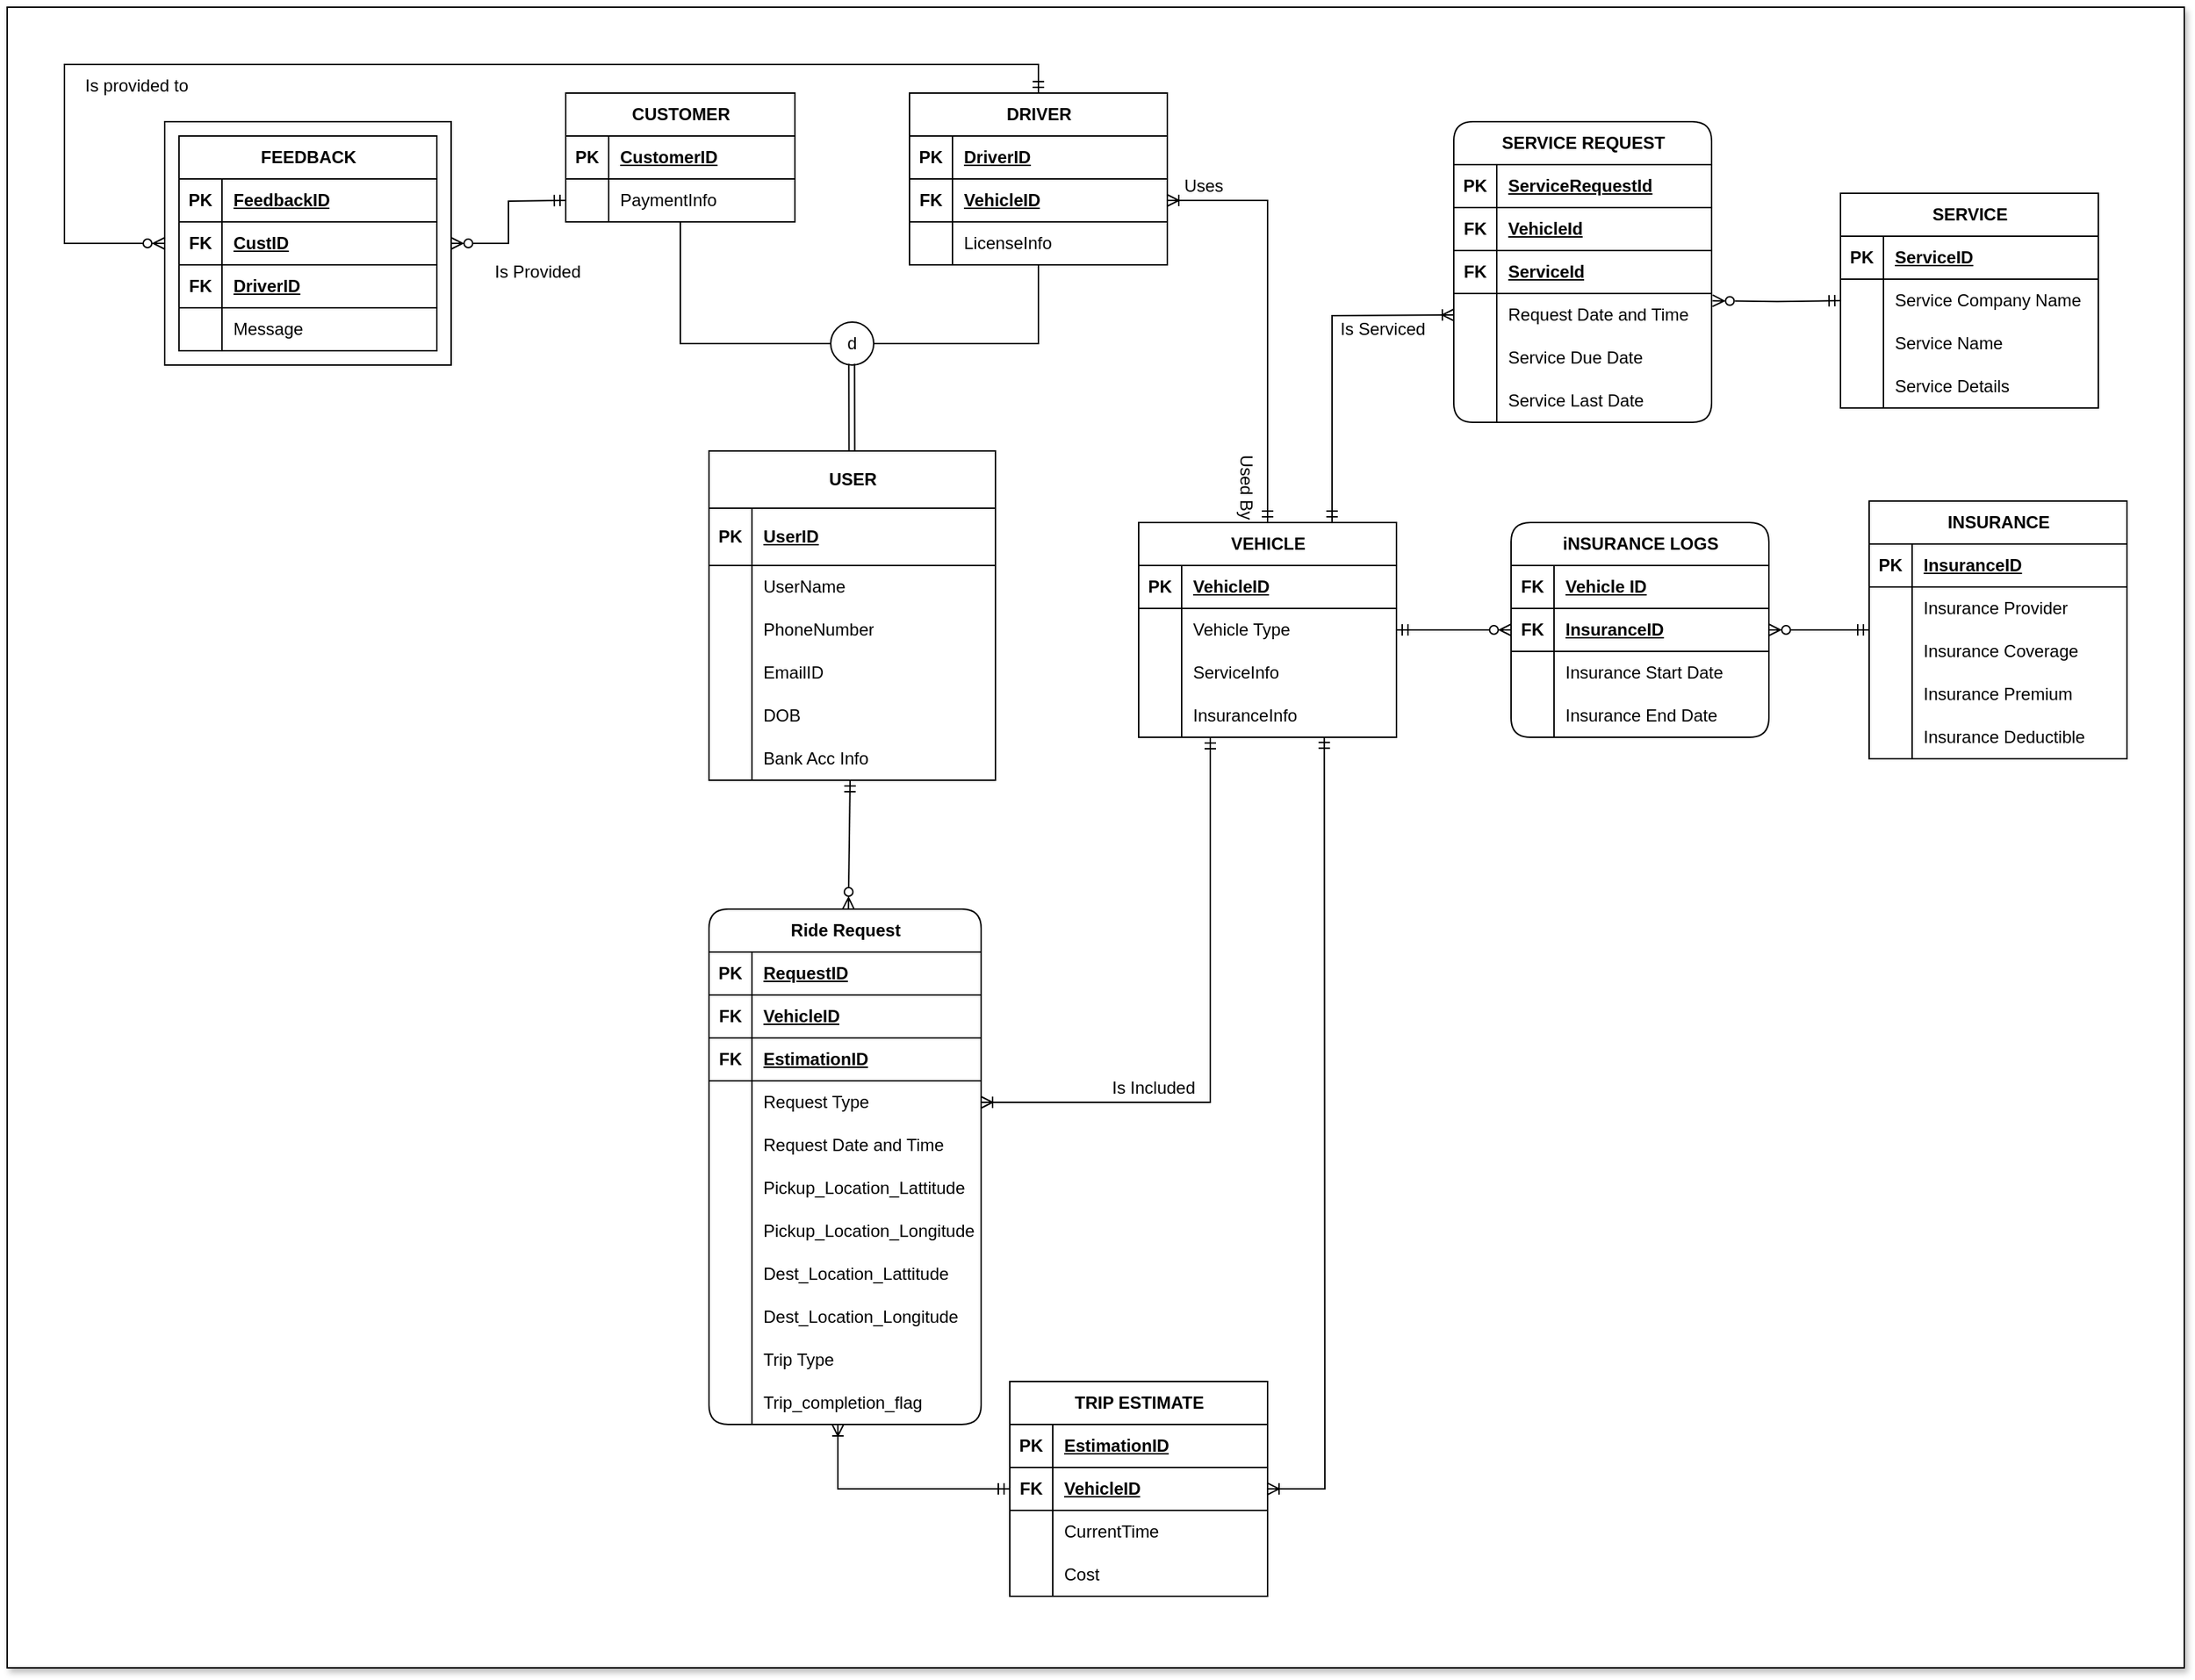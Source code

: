 <mxfile version="22.0.3" type="device">
  <diagram id="R2lEEEUBdFMjLlhIrx00" name="Page-1">
    <mxGraphModel dx="2228" dy="1600" grid="1" gridSize="10" guides="1" tooltips="1" connect="1" arrows="1" fold="1" page="1" pageScale="1" pageWidth="850" pageHeight="1100" math="0" shadow="0" extFonts="Permanent Marker^https://fonts.googleapis.com/css?family=Permanent+Marker">
      <root>
        <mxCell id="0" />
        <mxCell id="1" parent="0" />
        <mxCell id="yuGz2opesIKP0DPxvyZj-1" value="" style="rounded=0;whiteSpace=wrap;html=1;shadow=1;" vertex="1" parent="1">
          <mxGeometry x="40" y="40" width="1520" height="1160" as="geometry" />
        </mxCell>
        <mxCell id="wUGCcO6XbvR2cE2w2g8s-95" value="" style="rounded=0;whiteSpace=wrap;html=1;" parent="1" vertex="1">
          <mxGeometry x="150" y="120" width="200" height="170" as="geometry" />
        </mxCell>
        <mxCell id="GejaRCDeoT86sBHmLEgK-2" value="CUSTOMER" style="shape=table;startSize=30;container=1;collapsible=1;childLayout=tableLayout;fixedRows=1;rowLines=0;fontStyle=1;align=center;resizeLast=1;html=1;" parent="1" vertex="1">
          <mxGeometry x="430" y="100" width="160" height="90" as="geometry" />
        </mxCell>
        <mxCell id="GejaRCDeoT86sBHmLEgK-3" value="" style="shape=tableRow;horizontal=0;startSize=0;swimlaneHead=0;swimlaneBody=0;fillColor=none;collapsible=0;dropTarget=0;points=[[0,0.5],[1,0.5]];portConstraint=eastwest;top=0;left=0;right=0;bottom=1;" parent="GejaRCDeoT86sBHmLEgK-2" vertex="1">
          <mxGeometry y="30" width="160" height="30" as="geometry" />
        </mxCell>
        <mxCell id="GejaRCDeoT86sBHmLEgK-4" value="PK" style="shape=partialRectangle;connectable=0;fillColor=none;top=0;left=0;bottom=0;right=0;fontStyle=1;overflow=hidden;whiteSpace=wrap;html=1;" parent="GejaRCDeoT86sBHmLEgK-3" vertex="1">
          <mxGeometry width="30" height="30" as="geometry">
            <mxRectangle width="30" height="30" as="alternateBounds" />
          </mxGeometry>
        </mxCell>
        <mxCell id="GejaRCDeoT86sBHmLEgK-5" value="CustomerID" style="shape=partialRectangle;connectable=0;fillColor=none;top=0;left=0;bottom=0;right=0;align=left;spacingLeft=6;fontStyle=5;overflow=hidden;whiteSpace=wrap;html=1;" parent="GejaRCDeoT86sBHmLEgK-3" vertex="1">
          <mxGeometry x="30" width="130" height="30" as="geometry">
            <mxRectangle width="130" height="30" as="alternateBounds" />
          </mxGeometry>
        </mxCell>
        <mxCell id="GejaRCDeoT86sBHmLEgK-12" value="" style="shape=tableRow;horizontal=0;startSize=0;swimlaneHead=0;swimlaneBody=0;fillColor=none;collapsible=0;dropTarget=0;points=[[0,0.5],[1,0.5]];portConstraint=eastwest;top=0;left=0;right=0;bottom=0;" parent="GejaRCDeoT86sBHmLEgK-2" vertex="1">
          <mxGeometry y="60" width="160" height="30" as="geometry" />
        </mxCell>
        <mxCell id="GejaRCDeoT86sBHmLEgK-13" value="" style="shape=partialRectangle;connectable=0;fillColor=none;top=0;left=0;bottom=0;right=0;editable=1;overflow=hidden;whiteSpace=wrap;html=1;" parent="GejaRCDeoT86sBHmLEgK-12" vertex="1">
          <mxGeometry width="30" height="30" as="geometry">
            <mxRectangle width="30" height="30" as="alternateBounds" />
          </mxGeometry>
        </mxCell>
        <mxCell id="GejaRCDeoT86sBHmLEgK-14" value="PaymentInfo" style="shape=partialRectangle;connectable=0;fillColor=none;top=0;left=0;bottom=0;right=0;align=left;spacingLeft=6;overflow=hidden;whiteSpace=wrap;html=1;" parent="GejaRCDeoT86sBHmLEgK-12" vertex="1">
          <mxGeometry x="30" width="130" height="30" as="geometry">
            <mxRectangle width="130" height="30" as="alternateBounds" />
          </mxGeometry>
        </mxCell>
        <mxCell id="GejaRCDeoT86sBHmLEgK-15" value="DRIVER" style="shape=table;startSize=30;container=1;collapsible=1;childLayout=tableLayout;fixedRows=1;rowLines=0;fontStyle=1;align=center;resizeLast=1;html=1;" parent="1" vertex="1">
          <mxGeometry x="670" y="100" width="180" height="120" as="geometry" />
        </mxCell>
        <mxCell id="GejaRCDeoT86sBHmLEgK-16" value="" style="shape=tableRow;horizontal=0;startSize=0;swimlaneHead=0;swimlaneBody=0;fillColor=none;collapsible=0;dropTarget=0;points=[[0,0.5],[1,0.5]];portConstraint=eastwest;top=0;left=0;right=0;bottom=1;" parent="GejaRCDeoT86sBHmLEgK-15" vertex="1">
          <mxGeometry y="30" width="180" height="30" as="geometry" />
        </mxCell>
        <mxCell id="GejaRCDeoT86sBHmLEgK-17" value="PK" style="shape=partialRectangle;connectable=0;fillColor=none;top=0;left=0;bottom=0;right=0;fontStyle=1;overflow=hidden;whiteSpace=wrap;html=1;" parent="GejaRCDeoT86sBHmLEgK-16" vertex="1">
          <mxGeometry width="30" height="30" as="geometry">
            <mxRectangle width="30" height="30" as="alternateBounds" />
          </mxGeometry>
        </mxCell>
        <mxCell id="GejaRCDeoT86sBHmLEgK-18" value="DriverID" style="shape=partialRectangle;connectable=0;fillColor=none;top=0;left=0;bottom=0;right=0;align=left;spacingLeft=6;fontStyle=5;overflow=hidden;whiteSpace=wrap;html=1;" parent="GejaRCDeoT86sBHmLEgK-16" vertex="1">
          <mxGeometry x="30" width="150" height="30" as="geometry">
            <mxRectangle width="150" height="30" as="alternateBounds" />
          </mxGeometry>
        </mxCell>
        <mxCell id="A66ICovnm2Pe1FJ6xmGh-16" value="" style="shape=tableRow;horizontal=0;startSize=0;swimlaneHead=0;swimlaneBody=0;fillColor=none;collapsible=0;dropTarget=0;points=[[0,0.5],[1,0.5]];portConstraint=eastwest;top=0;left=0;right=0;bottom=1;" parent="GejaRCDeoT86sBHmLEgK-15" vertex="1">
          <mxGeometry y="60" width="180" height="30" as="geometry" />
        </mxCell>
        <mxCell id="A66ICovnm2Pe1FJ6xmGh-17" value="FK" style="shape=partialRectangle;connectable=0;fillColor=none;top=0;left=0;bottom=0;right=0;fontStyle=1;overflow=hidden;whiteSpace=wrap;html=1;" parent="A66ICovnm2Pe1FJ6xmGh-16" vertex="1">
          <mxGeometry width="30" height="30" as="geometry">
            <mxRectangle width="30" height="30" as="alternateBounds" />
          </mxGeometry>
        </mxCell>
        <mxCell id="A66ICovnm2Pe1FJ6xmGh-18" value="VehicleID" style="shape=partialRectangle;connectable=0;fillColor=none;top=0;left=0;bottom=0;right=0;align=left;spacingLeft=6;fontStyle=5;overflow=hidden;whiteSpace=wrap;html=1;" parent="A66ICovnm2Pe1FJ6xmGh-16" vertex="1">
          <mxGeometry x="30" width="150" height="30" as="geometry">
            <mxRectangle width="150" height="30" as="alternateBounds" />
          </mxGeometry>
        </mxCell>
        <mxCell id="GejaRCDeoT86sBHmLEgK-28" value="" style="shape=tableRow;horizontal=0;startSize=0;swimlaneHead=0;swimlaneBody=0;fillColor=none;collapsible=0;dropTarget=0;points=[[0,0.5],[1,0.5]];portConstraint=eastwest;top=0;left=0;right=0;bottom=0;" parent="GejaRCDeoT86sBHmLEgK-15" vertex="1">
          <mxGeometry y="90" width="180" height="30" as="geometry" />
        </mxCell>
        <mxCell id="GejaRCDeoT86sBHmLEgK-29" value="" style="shape=partialRectangle;connectable=0;fillColor=none;top=0;left=0;bottom=0;right=0;editable=1;overflow=hidden;whiteSpace=wrap;html=1;" parent="GejaRCDeoT86sBHmLEgK-28" vertex="1">
          <mxGeometry width="30" height="30" as="geometry">
            <mxRectangle width="30" height="30" as="alternateBounds" />
          </mxGeometry>
        </mxCell>
        <mxCell id="GejaRCDeoT86sBHmLEgK-30" value="LicenseInfo" style="shape=partialRectangle;connectable=0;fillColor=none;top=0;left=0;bottom=0;right=0;align=left;spacingLeft=6;overflow=hidden;whiteSpace=wrap;html=1;" parent="GejaRCDeoT86sBHmLEgK-28" vertex="1">
          <mxGeometry x="30" width="150" height="30" as="geometry">
            <mxRectangle width="150" height="30" as="alternateBounds" />
          </mxGeometry>
        </mxCell>
        <mxCell id="TcPH1DyOXOk1EqupT37y-6" style="edgeStyle=orthogonalEdgeStyle;rounded=0;orthogonalLoop=1;jettySize=auto;html=1;startArrow=ERmandOne;startFill=0;endArrow=ERoneToMany;endFill=0;" parent="1" source="GejaRCDeoT86sBHmLEgK-31" target="GejaRCDeoT86sBHmLEgK-15" edge="1">
          <mxGeometry relative="1" as="geometry">
            <mxPoint x="850" y="205" as="targetPoint" />
            <Array as="points">
              <mxPoint x="920" y="175" />
            </Array>
          </mxGeometry>
        </mxCell>
        <mxCell id="TcPH1DyOXOk1EqupT37y-7" style="edgeStyle=orthogonalEdgeStyle;rounded=0;orthogonalLoop=1;jettySize=auto;html=1;entryX=1;entryY=0.5;entryDx=0;entryDy=0;endArrow=ERoneToMany;endFill=0;startArrow=ERmandOne;startFill=0;" parent="1" source="GejaRCDeoT86sBHmLEgK-31" target="HtGmPwpddL93r6JlPOHg-34" edge="1">
          <mxGeometry relative="1" as="geometry">
            <Array as="points">
              <mxPoint x="880" y="805" />
            </Array>
          </mxGeometry>
        </mxCell>
        <mxCell id="wUGCcO6XbvR2cE2w2g8s-77" style="edgeStyle=orthogonalEdgeStyle;rounded=0;orthogonalLoop=1;jettySize=auto;html=1;endArrow=ERzeroToMany;endFill=0;startArrow=ERmandOne;startFill=0;" parent="1" source="GejaRCDeoT86sBHmLEgK-31" target="wUGCcO6XbvR2cE2w2g8s-59" edge="1">
          <mxGeometry relative="1" as="geometry" />
        </mxCell>
        <mxCell id="GejaRCDeoT86sBHmLEgK-31" value="VEHICLE" style="shape=table;startSize=30;container=1;collapsible=1;childLayout=tableLayout;fixedRows=1;rowLines=0;fontStyle=1;align=center;resizeLast=1;html=1;" parent="1" vertex="1">
          <mxGeometry x="830" y="400" width="180" height="150" as="geometry" />
        </mxCell>
        <mxCell id="GejaRCDeoT86sBHmLEgK-32" value="" style="shape=tableRow;horizontal=0;startSize=0;swimlaneHead=0;swimlaneBody=0;fillColor=none;collapsible=0;dropTarget=0;points=[[0,0.5],[1,0.5]];portConstraint=eastwest;top=0;left=0;right=0;bottom=1;" parent="GejaRCDeoT86sBHmLEgK-31" vertex="1">
          <mxGeometry y="30" width="180" height="30" as="geometry" />
        </mxCell>
        <mxCell id="GejaRCDeoT86sBHmLEgK-33" value="PK" style="shape=partialRectangle;connectable=0;fillColor=none;top=0;left=0;bottom=0;right=0;fontStyle=1;overflow=hidden;whiteSpace=wrap;html=1;" parent="GejaRCDeoT86sBHmLEgK-32" vertex="1">
          <mxGeometry width="30" height="30" as="geometry">
            <mxRectangle width="30" height="30" as="alternateBounds" />
          </mxGeometry>
        </mxCell>
        <mxCell id="GejaRCDeoT86sBHmLEgK-34" value="VehicleID" style="shape=partialRectangle;connectable=0;fillColor=none;top=0;left=0;bottom=0;right=0;align=left;spacingLeft=6;fontStyle=5;overflow=hidden;whiteSpace=wrap;html=1;" parent="GejaRCDeoT86sBHmLEgK-32" vertex="1">
          <mxGeometry x="30" width="150" height="30" as="geometry">
            <mxRectangle width="150" height="30" as="alternateBounds" />
          </mxGeometry>
        </mxCell>
        <mxCell id="GejaRCDeoT86sBHmLEgK-38" value="" style="shape=tableRow;horizontal=0;startSize=0;swimlaneHead=0;swimlaneBody=0;fillColor=none;collapsible=0;dropTarget=0;points=[[0,0.5],[1,0.5]];portConstraint=eastwest;top=0;left=0;right=0;bottom=0;" parent="GejaRCDeoT86sBHmLEgK-31" vertex="1">
          <mxGeometry y="60" width="180" height="30" as="geometry" />
        </mxCell>
        <mxCell id="GejaRCDeoT86sBHmLEgK-39" value="" style="shape=partialRectangle;connectable=0;fillColor=none;top=0;left=0;bottom=0;right=0;editable=1;overflow=hidden;whiteSpace=wrap;html=1;" parent="GejaRCDeoT86sBHmLEgK-38" vertex="1">
          <mxGeometry width="30" height="30" as="geometry">
            <mxRectangle width="30" height="30" as="alternateBounds" />
          </mxGeometry>
        </mxCell>
        <mxCell id="GejaRCDeoT86sBHmLEgK-40" value="Vehicle Type" style="shape=partialRectangle;connectable=0;fillColor=none;top=0;left=0;bottom=0;right=0;align=left;spacingLeft=6;overflow=hidden;whiteSpace=wrap;html=1;" parent="GejaRCDeoT86sBHmLEgK-38" vertex="1">
          <mxGeometry x="30" width="150" height="30" as="geometry">
            <mxRectangle width="150" height="30" as="alternateBounds" />
          </mxGeometry>
        </mxCell>
        <mxCell id="GejaRCDeoT86sBHmLEgK-41" value="" style="shape=tableRow;horizontal=0;startSize=0;swimlaneHead=0;swimlaneBody=0;fillColor=none;collapsible=0;dropTarget=0;points=[[0,0.5],[1,0.5]];portConstraint=eastwest;top=0;left=0;right=0;bottom=0;" parent="GejaRCDeoT86sBHmLEgK-31" vertex="1">
          <mxGeometry y="90" width="180" height="30" as="geometry" />
        </mxCell>
        <mxCell id="GejaRCDeoT86sBHmLEgK-42" value="" style="shape=partialRectangle;connectable=0;fillColor=none;top=0;left=0;bottom=0;right=0;editable=1;overflow=hidden;whiteSpace=wrap;html=1;" parent="GejaRCDeoT86sBHmLEgK-41" vertex="1">
          <mxGeometry width="30" height="30" as="geometry">
            <mxRectangle width="30" height="30" as="alternateBounds" />
          </mxGeometry>
        </mxCell>
        <mxCell id="GejaRCDeoT86sBHmLEgK-43" value="ServiceInfo" style="shape=partialRectangle;connectable=0;fillColor=none;top=0;left=0;bottom=0;right=0;align=left;spacingLeft=6;overflow=hidden;whiteSpace=wrap;html=1;" parent="GejaRCDeoT86sBHmLEgK-41" vertex="1">
          <mxGeometry x="30" width="150" height="30" as="geometry">
            <mxRectangle width="150" height="30" as="alternateBounds" />
          </mxGeometry>
        </mxCell>
        <mxCell id="GejaRCDeoT86sBHmLEgK-44" value="" style="shape=tableRow;horizontal=0;startSize=0;swimlaneHead=0;swimlaneBody=0;fillColor=none;collapsible=0;dropTarget=0;points=[[0,0.5],[1,0.5]];portConstraint=eastwest;top=0;left=0;right=0;bottom=0;" parent="GejaRCDeoT86sBHmLEgK-31" vertex="1">
          <mxGeometry y="120" width="180" height="30" as="geometry" />
        </mxCell>
        <mxCell id="GejaRCDeoT86sBHmLEgK-45" value="" style="shape=partialRectangle;connectable=0;fillColor=none;top=0;left=0;bottom=0;right=0;editable=1;overflow=hidden;whiteSpace=wrap;html=1;" parent="GejaRCDeoT86sBHmLEgK-44" vertex="1">
          <mxGeometry width="30" height="30" as="geometry">
            <mxRectangle width="30" height="30" as="alternateBounds" />
          </mxGeometry>
        </mxCell>
        <mxCell id="GejaRCDeoT86sBHmLEgK-46" value="InsuranceInfo" style="shape=partialRectangle;connectable=0;fillColor=none;top=0;left=0;bottom=0;right=0;align=left;spacingLeft=6;overflow=hidden;whiteSpace=wrap;html=1;" parent="GejaRCDeoT86sBHmLEgK-44" vertex="1">
          <mxGeometry x="30" width="150" height="30" as="geometry">
            <mxRectangle width="150" height="30" as="alternateBounds" />
          </mxGeometry>
        </mxCell>
        <mxCell id="TcPH1DyOXOk1EqupT37y-1" style="edgeStyle=orthogonalEdgeStyle;rounded=0;orthogonalLoop=1;jettySize=auto;html=1;endArrow=ERoneToMany;endFill=0;startArrow=ERmandOne;startFill=0;" parent="1" source="GejaRCDeoT86sBHmLEgK-69" target="A66ICovnm2Pe1FJ6xmGh-40" edge="1">
          <mxGeometry relative="1" as="geometry">
            <mxPoint x="520" y="990" as="sourcePoint" />
            <mxPoint x="620" y="1000" as="targetPoint" />
            <Array as="points">
              <mxPoint x="620" y="1075" />
            </Array>
          </mxGeometry>
        </mxCell>
        <mxCell id="GejaRCDeoT86sBHmLEgK-69" value="TRIP ESTIMATE" style="shape=table;startSize=30;container=1;collapsible=1;childLayout=tableLayout;fixedRows=1;rowLines=0;fontStyle=1;align=center;resizeLast=1;html=1;" parent="1" vertex="1">
          <mxGeometry x="740" y="1000" width="180" height="150" as="geometry" />
        </mxCell>
        <mxCell id="GejaRCDeoT86sBHmLEgK-70" value="" style="shape=tableRow;horizontal=0;startSize=0;swimlaneHead=0;swimlaneBody=0;fillColor=none;collapsible=0;dropTarget=0;points=[[0,0.5],[1,0.5]];portConstraint=eastwest;top=0;left=0;right=0;bottom=1;" parent="GejaRCDeoT86sBHmLEgK-69" vertex="1">
          <mxGeometry y="30" width="180" height="30" as="geometry" />
        </mxCell>
        <mxCell id="GejaRCDeoT86sBHmLEgK-71" value="PK" style="shape=partialRectangle;connectable=0;fillColor=none;top=0;left=0;bottom=0;right=0;fontStyle=1;overflow=hidden;whiteSpace=wrap;html=1;" parent="GejaRCDeoT86sBHmLEgK-70" vertex="1">
          <mxGeometry width="30" height="30" as="geometry">
            <mxRectangle width="30" height="30" as="alternateBounds" />
          </mxGeometry>
        </mxCell>
        <mxCell id="GejaRCDeoT86sBHmLEgK-72" value="EstimationID" style="shape=partialRectangle;connectable=0;fillColor=none;top=0;left=0;bottom=0;right=0;align=left;spacingLeft=6;fontStyle=5;overflow=hidden;whiteSpace=wrap;html=1;" parent="GejaRCDeoT86sBHmLEgK-70" vertex="1">
          <mxGeometry x="30" width="150" height="30" as="geometry">
            <mxRectangle width="150" height="30" as="alternateBounds" />
          </mxGeometry>
        </mxCell>
        <mxCell id="HtGmPwpddL93r6JlPOHg-16" value="" style="shape=tableRow;horizontal=0;startSize=0;swimlaneHead=0;swimlaneBody=0;fillColor=none;collapsible=0;dropTarget=0;points=[[0,0.5],[1,0.5]];portConstraint=eastwest;top=0;left=0;right=0;bottom=1;" parent="GejaRCDeoT86sBHmLEgK-69" vertex="1">
          <mxGeometry y="60" width="180" height="30" as="geometry" />
        </mxCell>
        <mxCell id="HtGmPwpddL93r6JlPOHg-17" value="FK" style="shape=partialRectangle;connectable=0;fillColor=none;top=0;left=0;bottom=0;right=0;fontStyle=1;overflow=hidden;whiteSpace=wrap;html=1;" parent="HtGmPwpddL93r6JlPOHg-16" vertex="1">
          <mxGeometry width="30" height="30" as="geometry">
            <mxRectangle width="30" height="30" as="alternateBounds" />
          </mxGeometry>
        </mxCell>
        <mxCell id="HtGmPwpddL93r6JlPOHg-18" value="VehicleID" style="shape=partialRectangle;connectable=0;fillColor=none;top=0;left=0;bottom=0;right=0;align=left;spacingLeft=6;fontStyle=5;overflow=hidden;whiteSpace=wrap;html=1;" parent="HtGmPwpddL93r6JlPOHg-16" vertex="1">
          <mxGeometry x="30" width="150" height="30" as="geometry">
            <mxRectangle width="150" height="30" as="alternateBounds" />
          </mxGeometry>
        </mxCell>
        <mxCell id="GejaRCDeoT86sBHmLEgK-76" value="" style="shape=tableRow;horizontal=0;startSize=0;swimlaneHead=0;swimlaneBody=0;fillColor=none;collapsible=0;dropTarget=0;points=[[0,0.5],[1,0.5]];portConstraint=eastwest;top=0;left=0;right=0;bottom=0;" parent="GejaRCDeoT86sBHmLEgK-69" vertex="1">
          <mxGeometry y="90" width="180" height="30" as="geometry" />
        </mxCell>
        <mxCell id="GejaRCDeoT86sBHmLEgK-77" value="" style="shape=partialRectangle;connectable=0;fillColor=none;top=0;left=0;bottom=0;right=0;editable=1;overflow=hidden;whiteSpace=wrap;html=1;" parent="GejaRCDeoT86sBHmLEgK-76" vertex="1">
          <mxGeometry width="30" height="30" as="geometry">
            <mxRectangle width="30" height="30" as="alternateBounds" />
          </mxGeometry>
        </mxCell>
        <mxCell id="GejaRCDeoT86sBHmLEgK-78" value="CurrentTime" style="shape=partialRectangle;connectable=0;fillColor=none;top=0;left=0;bottom=0;right=0;align=left;spacingLeft=6;overflow=hidden;whiteSpace=wrap;html=1;" parent="GejaRCDeoT86sBHmLEgK-76" vertex="1">
          <mxGeometry x="30" width="150" height="30" as="geometry">
            <mxRectangle width="150" height="30" as="alternateBounds" />
          </mxGeometry>
        </mxCell>
        <mxCell id="HtGmPwpddL93r6JlPOHg-19" value="" style="shape=tableRow;horizontal=0;startSize=0;swimlaneHead=0;swimlaneBody=0;fillColor=none;collapsible=0;dropTarget=0;points=[[0,0.5],[1,0.5]];portConstraint=eastwest;top=0;left=0;right=0;bottom=0;" parent="GejaRCDeoT86sBHmLEgK-69" vertex="1">
          <mxGeometry y="120" width="180" height="30" as="geometry" />
        </mxCell>
        <mxCell id="HtGmPwpddL93r6JlPOHg-20" value="" style="shape=partialRectangle;connectable=0;fillColor=none;top=0;left=0;bottom=0;right=0;editable=1;overflow=hidden;whiteSpace=wrap;html=1;" parent="HtGmPwpddL93r6JlPOHg-19" vertex="1">
          <mxGeometry width="30" height="30" as="geometry">
            <mxRectangle width="30" height="30" as="alternateBounds" />
          </mxGeometry>
        </mxCell>
        <mxCell id="HtGmPwpddL93r6JlPOHg-21" value="Cost" style="shape=partialRectangle;connectable=0;fillColor=none;top=0;left=0;bottom=0;right=0;align=left;spacingLeft=6;overflow=hidden;whiteSpace=wrap;html=1;" parent="HtGmPwpddL93r6JlPOHg-19" vertex="1">
          <mxGeometry x="30" width="150" height="30" as="geometry">
            <mxRectangle width="150" height="30" as="alternateBounds" />
          </mxGeometry>
        </mxCell>
        <mxCell id="TcPH1DyOXOk1EqupT37y-3" style="edgeStyle=orthogonalEdgeStyle;rounded=0;orthogonalLoop=1;jettySize=auto;html=1;startArrow=ERzeroToMany;startFill=0;endArrow=ERmandOne;endFill=0;exitX=1;exitY=0.5;exitDx=0;exitDy=0;" parent="1" source="wUGCcO6XbvR2cE2w2g8s-95" edge="1">
          <mxGeometry relative="1" as="geometry">
            <mxPoint x="360" y="220" as="sourcePoint" />
            <mxPoint x="430" y="175" as="targetPoint" />
          </mxGeometry>
        </mxCell>
        <mxCell id="GejaRCDeoT86sBHmLEgK-82" value="FEEDBACK" style="shape=table;startSize=30;container=1;collapsible=1;childLayout=tableLayout;fixedRows=1;rowLines=0;fontStyle=1;align=center;resizeLast=1;html=1;" parent="1" vertex="1">
          <mxGeometry x="160" y="130" width="180" height="150" as="geometry" />
        </mxCell>
        <mxCell id="GejaRCDeoT86sBHmLEgK-83" value="" style="shape=tableRow;horizontal=0;startSize=0;swimlaneHead=0;swimlaneBody=0;fillColor=none;collapsible=0;dropTarget=0;points=[[0,0.5],[1,0.5]];portConstraint=eastwest;top=0;left=0;right=0;bottom=1;" parent="GejaRCDeoT86sBHmLEgK-82" vertex="1">
          <mxGeometry y="30" width="180" height="30" as="geometry" />
        </mxCell>
        <mxCell id="GejaRCDeoT86sBHmLEgK-84" value="PK" style="shape=partialRectangle;connectable=0;fillColor=none;top=0;left=0;bottom=0;right=0;fontStyle=1;overflow=hidden;whiteSpace=wrap;html=1;" parent="GejaRCDeoT86sBHmLEgK-83" vertex="1">
          <mxGeometry width="30" height="30" as="geometry">
            <mxRectangle width="30" height="30" as="alternateBounds" />
          </mxGeometry>
        </mxCell>
        <mxCell id="GejaRCDeoT86sBHmLEgK-85" value="FeedbackID" style="shape=partialRectangle;connectable=0;fillColor=none;top=0;left=0;bottom=0;right=0;align=left;spacingLeft=6;fontStyle=5;overflow=hidden;whiteSpace=wrap;html=1;" parent="GejaRCDeoT86sBHmLEgK-83" vertex="1">
          <mxGeometry x="30" width="150" height="30" as="geometry">
            <mxRectangle width="150" height="30" as="alternateBounds" />
          </mxGeometry>
        </mxCell>
        <mxCell id="HtGmPwpddL93r6JlPOHg-22" value="" style="shape=tableRow;horizontal=0;startSize=0;swimlaneHead=0;swimlaneBody=0;fillColor=none;collapsible=0;dropTarget=0;points=[[0,0.5],[1,0.5]];portConstraint=eastwest;top=0;left=0;right=0;bottom=1;" parent="GejaRCDeoT86sBHmLEgK-82" vertex="1">
          <mxGeometry y="60" width="180" height="30" as="geometry" />
        </mxCell>
        <mxCell id="HtGmPwpddL93r6JlPOHg-23" value="FK" style="shape=partialRectangle;connectable=0;fillColor=none;top=0;left=0;bottom=0;right=0;fontStyle=1;overflow=hidden;whiteSpace=wrap;html=1;" parent="HtGmPwpddL93r6JlPOHg-22" vertex="1">
          <mxGeometry width="30" height="30" as="geometry">
            <mxRectangle width="30" height="30" as="alternateBounds" />
          </mxGeometry>
        </mxCell>
        <mxCell id="HtGmPwpddL93r6JlPOHg-24" value="CustID" style="shape=partialRectangle;connectable=0;fillColor=none;top=0;left=0;bottom=0;right=0;align=left;spacingLeft=6;fontStyle=5;overflow=hidden;whiteSpace=wrap;html=1;" parent="HtGmPwpddL93r6JlPOHg-22" vertex="1">
          <mxGeometry x="30" width="150" height="30" as="geometry">
            <mxRectangle width="150" height="30" as="alternateBounds" />
          </mxGeometry>
        </mxCell>
        <mxCell id="HtGmPwpddL93r6JlPOHg-25" value="" style="shape=tableRow;horizontal=0;startSize=0;swimlaneHead=0;swimlaneBody=0;fillColor=none;collapsible=0;dropTarget=0;points=[[0,0.5],[1,0.5]];portConstraint=eastwest;top=0;left=0;right=0;bottom=1;" parent="GejaRCDeoT86sBHmLEgK-82" vertex="1">
          <mxGeometry y="90" width="180" height="30" as="geometry" />
        </mxCell>
        <mxCell id="HtGmPwpddL93r6JlPOHg-26" value="FK" style="shape=partialRectangle;connectable=0;fillColor=none;top=0;left=0;bottom=0;right=0;fontStyle=1;overflow=hidden;whiteSpace=wrap;html=1;" parent="HtGmPwpddL93r6JlPOHg-25" vertex="1">
          <mxGeometry width="30" height="30" as="geometry">
            <mxRectangle width="30" height="30" as="alternateBounds" />
          </mxGeometry>
        </mxCell>
        <mxCell id="HtGmPwpddL93r6JlPOHg-27" value="DriverID" style="shape=partialRectangle;connectable=0;fillColor=none;top=0;left=0;bottom=0;right=0;align=left;spacingLeft=6;fontStyle=5;overflow=hidden;whiteSpace=wrap;html=1;" parent="HtGmPwpddL93r6JlPOHg-25" vertex="1">
          <mxGeometry x="30" width="150" height="30" as="geometry">
            <mxRectangle width="150" height="30" as="alternateBounds" />
          </mxGeometry>
        </mxCell>
        <mxCell id="GejaRCDeoT86sBHmLEgK-95" value="" style="shape=tableRow;horizontal=0;startSize=0;swimlaneHead=0;swimlaneBody=0;fillColor=none;collapsible=0;dropTarget=0;points=[[0,0.5],[1,0.5]];portConstraint=eastwest;top=0;left=0;right=0;bottom=0;" parent="GejaRCDeoT86sBHmLEgK-82" vertex="1">
          <mxGeometry y="120" width="180" height="30" as="geometry" />
        </mxCell>
        <mxCell id="GejaRCDeoT86sBHmLEgK-96" value="" style="shape=partialRectangle;connectable=0;fillColor=none;top=0;left=0;bottom=0;right=0;editable=1;overflow=hidden;whiteSpace=wrap;html=1;" parent="GejaRCDeoT86sBHmLEgK-95" vertex="1">
          <mxGeometry width="30" height="30" as="geometry">
            <mxRectangle width="30" height="30" as="alternateBounds" />
          </mxGeometry>
        </mxCell>
        <mxCell id="GejaRCDeoT86sBHmLEgK-97" value="Message" style="shape=partialRectangle;connectable=0;fillColor=none;top=0;left=0;bottom=0;right=0;align=left;spacingLeft=6;overflow=hidden;whiteSpace=wrap;html=1;" parent="GejaRCDeoT86sBHmLEgK-95" vertex="1">
          <mxGeometry x="30" width="150" height="30" as="geometry">
            <mxRectangle width="150" height="30" as="alternateBounds" />
          </mxGeometry>
        </mxCell>
        <mxCell id="GejaRCDeoT86sBHmLEgK-98" value="USER" style="shape=table;startSize=40;container=1;collapsible=1;childLayout=tableLayout;fixedRows=1;rowLines=0;fontStyle=1;align=center;resizeLast=1;html=1;" parent="1" vertex="1">
          <mxGeometry x="530" y="350" width="200" height="230" as="geometry" />
        </mxCell>
        <mxCell id="GejaRCDeoT86sBHmLEgK-99" value="" style="shape=tableRow;horizontal=0;startSize=0;swimlaneHead=0;swimlaneBody=0;fillColor=none;collapsible=0;dropTarget=0;points=[[0,0.5],[1,0.5]];portConstraint=eastwest;top=0;left=0;right=0;bottom=1;" parent="GejaRCDeoT86sBHmLEgK-98" vertex="1">
          <mxGeometry y="40" width="200" height="40" as="geometry" />
        </mxCell>
        <mxCell id="GejaRCDeoT86sBHmLEgK-100" value="PK" style="shape=partialRectangle;connectable=0;fillColor=none;top=0;left=0;bottom=0;right=0;fontStyle=1;overflow=hidden;whiteSpace=wrap;html=1;" parent="GejaRCDeoT86sBHmLEgK-99" vertex="1">
          <mxGeometry width="30" height="40" as="geometry">
            <mxRectangle width="30" height="40" as="alternateBounds" />
          </mxGeometry>
        </mxCell>
        <mxCell id="GejaRCDeoT86sBHmLEgK-101" value="UserID" style="shape=partialRectangle;connectable=0;fillColor=none;top=0;left=0;bottom=0;right=0;align=left;spacingLeft=6;fontStyle=5;overflow=hidden;whiteSpace=wrap;html=1;" parent="GejaRCDeoT86sBHmLEgK-99" vertex="1">
          <mxGeometry x="30" width="170" height="40" as="geometry">
            <mxRectangle width="170" height="40" as="alternateBounds" />
          </mxGeometry>
        </mxCell>
        <mxCell id="GejaRCDeoT86sBHmLEgK-102" value="" style="shape=tableRow;horizontal=0;startSize=0;swimlaneHead=0;swimlaneBody=0;fillColor=none;collapsible=0;dropTarget=0;points=[[0,0.5],[1,0.5]];portConstraint=eastwest;top=0;left=0;right=0;bottom=0;" parent="GejaRCDeoT86sBHmLEgK-98" vertex="1">
          <mxGeometry y="80" width="200" height="30" as="geometry" />
        </mxCell>
        <mxCell id="GejaRCDeoT86sBHmLEgK-103" value="" style="shape=partialRectangle;connectable=0;fillColor=none;top=0;left=0;bottom=0;right=0;editable=1;overflow=hidden;whiteSpace=wrap;html=1;" parent="GejaRCDeoT86sBHmLEgK-102" vertex="1">
          <mxGeometry width="30" height="30" as="geometry">
            <mxRectangle width="30" height="30" as="alternateBounds" />
          </mxGeometry>
        </mxCell>
        <mxCell id="GejaRCDeoT86sBHmLEgK-104" value="UserName" style="shape=partialRectangle;connectable=0;fillColor=none;top=0;left=0;bottom=0;right=0;align=left;spacingLeft=6;overflow=hidden;whiteSpace=wrap;html=1;" parent="GejaRCDeoT86sBHmLEgK-102" vertex="1">
          <mxGeometry x="30" width="170" height="30" as="geometry">
            <mxRectangle width="170" height="30" as="alternateBounds" />
          </mxGeometry>
        </mxCell>
        <mxCell id="GejaRCDeoT86sBHmLEgK-105" value="" style="shape=tableRow;horizontal=0;startSize=0;swimlaneHead=0;swimlaneBody=0;fillColor=none;collapsible=0;dropTarget=0;points=[[0,0.5],[1,0.5]];portConstraint=eastwest;top=0;left=0;right=0;bottom=0;" parent="GejaRCDeoT86sBHmLEgK-98" vertex="1">
          <mxGeometry y="110" width="200" height="30" as="geometry" />
        </mxCell>
        <mxCell id="GejaRCDeoT86sBHmLEgK-106" value="" style="shape=partialRectangle;connectable=0;fillColor=none;top=0;left=0;bottom=0;right=0;editable=1;overflow=hidden;whiteSpace=wrap;html=1;" parent="GejaRCDeoT86sBHmLEgK-105" vertex="1">
          <mxGeometry width="30" height="30" as="geometry">
            <mxRectangle width="30" height="30" as="alternateBounds" />
          </mxGeometry>
        </mxCell>
        <mxCell id="GejaRCDeoT86sBHmLEgK-107" value="PhoneNumber" style="shape=partialRectangle;connectable=0;fillColor=none;top=0;left=0;bottom=0;right=0;align=left;spacingLeft=6;overflow=hidden;whiteSpace=wrap;html=1;" parent="GejaRCDeoT86sBHmLEgK-105" vertex="1">
          <mxGeometry x="30" width="170" height="30" as="geometry">
            <mxRectangle width="170" height="30" as="alternateBounds" />
          </mxGeometry>
        </mxCell>
        <mxCell id="GejaRCDeoT86sBHmLEgK-108" value="" style="shape=tableRow;horizontal=0;startSize=0;swimlaneHead=0;swimlaneBody=0;fillColor=none;collapsible=0;dropTarget=0;points=[[0,0.5],[1,0.5]];portConstraint=eastwest;top=0;left=0;right=0;bottom=0;" parent="GejaRCDeoT86sBHmLEgK-98" vertex="1">
          <mxGeometry y="140" width="200" height="30" as="geometry" />
        </mxCell>
        <mxCell id="GejaRCDeoT86sBHmLEgK-109" value="" style="shape=partialRectangle;connectable=0;fillColor=none;top=0;left=0;bottom=0;right=0;editable=1;overflow=hidden;whiteSpace=wrap;html=1;" parent="GejaRCDeoT86sBHmLEgK-108" vertex="1">
          <mxGeometry width="30" height="30" as="geometry">
            <mxRectangle width="30" height="30" as="alternateBounds" />
          </mxGeometry>
        </mxCell>
        <mxCell id="GejaRCDeoT86sBHmLEgK-110" value="EmailID" style="shape=partialRectangle;connectable=0;fillColor=none;top=0;left=0;bottom=0;right=0;align=left;spacingLeft=6;overflow=hidden;whiteSpace=wrap;html=1;" parent="GejaRCDeoT86sBHmLEgK-108" vertex="1">
          <mxGeometry x="30" width="170" height="30" as="geometry">
            <mxRectangle width="170" height="30" as="alternateBounds" />
          </mxGeometry>
        </mxCell>
        <mxCell id="GejaRCDeoT86sBHmLEgK-111" value="" style="shape=tableRow;horizontal=0;startSize=0;swimlaneHead=0;swimlaneBody=0;fillColor=none;collapsible=0;dropTarget=0;points=[[0,0.5],[1,0.5]];portConstraint=eastwest;top=0;left=0;right=0;bottom=0;" parent="GejaRCDeoT86sBHmLEgK-98" vertex="1">
          <mxGeometry y="170" width="200" height="30" as="geometry" />
        </mxCell>
        <mxCell id="GejaRCDeoT86sBHmLEgK-112" value="" style="shape=partialRectangle;connectable=0;fillColor=none;top=0;left=0;bottom=0;right=0;editable=1;overflow=hidden;whiteSpace=wrap;html=1;" parent="GejaRCDeoT86sBHmLEgK-111" vertex="1">
          <mxGeometry width="30" height="30" as="geometry">
            <mxRectangle width="30" height="30" as="alternateBounds" />
          </mxGeometry>
        </mxCell>
        <mxCell id="GejaRCDeoT86sBHmLEgK-113" value="DOB" style="shape=partialRectangle;connectable=0;fillColor=none;top=0;left=0;bottom=0;right=0;align=left;spacingLeft=6;overflow=hidden;whiteSpace=wrap;html=1;" parent="GejaRCDeoT86sBHmLEgK-111" vertex="1">
          <mxGeometry x="30" width="170" height="30" as="geometry">
            <mxRectangle width="170" height="30" as="alternateBounds" />
          </mxGeometry>
        </mxCell>
        <mxCell id="HtGmPwpddL93r6JlPOHg-10" value="" style="shape=tableRow;horizontal=0;startSize=0;swimlaneHead=0;swimlaneBody=0;fillColor=none;collapsible=0;dropTarget=0;points=[[0,0.5],[1,0.5]];portConstraint=eastwest;top=0;left=0;right=0;bottom=0;" parent="GejaRCDeoT86sBHmLEgK-98" vertex="1">
          <mxGeometry y="200" width="200" height="30" as="geometry" />
        </mxCell>
        <mxCell id="HtGmPwpddL93r6JlPOHg-11" value="" style="shape=partialRectangle;connectable=0;fillColor=none;top=0;left=0;bottom=0;right=0;editable=1;overflow=hidden;whiteSpace=wrap;html=1;" parent="HtGmPwpddL93r6JlPOHg-10" vertex="1">
          <mxGeometry width="30" height="30" as="geometry">
            <mxRectangle width="30" height="30" as="alternateBounds" />
          </mxGeometry>
        </mxCell>
        <mxCell id="HtGmPwpddL93r6JlPOHg-12" value="Bank Acc Info" style="shape=partialRectangle;connectable=0;fillColor=none;top=0;left=0;bottom=0;right=0;align=left;spacingLeft=6;overflow=hidden;whiteSpace=wrap;html=1;" parent="HtGmPwpddL93r6JlPOHg-10" vertex="1">
          <mxGeometry x="30" width="170" height="30" as="geometry">
            <mxRectangle width="170" height="30" as="alternateBounds" />
          </mxGeometry>
        </mxCell>
        <mxCell id="TcPH1DyOXOk1EqupT37y-4" style="edgeStyle=orthogonalEdgeStyle;rounded=0;orthogonalLoop=1;jettySize=auto;html=1;endArrow=none;endFill=0;" parent="1" source="GejaRCDeoT86sBHmLEgK-114" target="GejaRCDeoT86sBHmLEgK-2" edge="1">
          <mxGeometry relative="1" as="geometry" />
        </mxCell>
        <mxCell id="TcPH1DyOXOk1EqupT37y-5" style="edgeStyle=orthogonalEdgeStyle;rounded=0;orthogonalLoop=1;jettySize=auto;html=1;endArrow=none;endFill=0;" parent="1" source="GejaRCDeoT86sBHmLEgK-114" target="GejaRCDeoT86sBHmLEgK-15" edge="1">
          <mxGeometry relative="1" as="geometry" />
        </mxCell>
        <mxCell id="GejaRCDeoT86sBHmLEgK-114" value="d" style="ellipse;whiteSpace=wrap;html=1;aspect=fixed;" parent="1" vertex="1">
          <mxGeometry x="615" y="260" width="30" height="30" as="geometry" />
        </mxCell>
        <mxCell id="GejaRCDeoT86sBHmLEgK-116" value="" style="endArrow=none;html=1;rounded=0;shape=link;exitX=0.488;exitY=0.971;exitDx=0;exitDy=0;exitPerimeter=0;" parent="1" source="GejaRCDeoT86sBHmLEgK-114" target="GejaRCDeoT86sBHmLEgK-98" edge="1">
          <mxGeometry width="50" height="50" relative="1" as="geometry">
            <mxPoint x="630" y="395" as="sourcePoint" />
            <mxPoint x="620" y="460" as="targetPoint" />
          </mxGeometry>
        </mxCell>
        <mxCell id="HtGmPwpddL93r6JlPOHg-30" value="Ride Request" style="shape=table;startSize=30;container=1;collapsible=1;childLayout=tableLayout;fixedRows=1;rowLines=0;fontStyle=1;align=center;resizeLast=1;html=1;rounded=1;" parent="1" vertex="1">
          <mxGeometry x="530" y="670" width="190" height="360" as="geometry" />
        </mxCell>
        <mxCell id="HtGmPwpddL93r6JlPOHg-31" value="" style="shape=tableRow;horizontal=0;startSize=0;swimlaneHead=0;swimlaneBody=0;fillColor=none;collapsible=0;dropTarget=0;points=[[0,0.5],[1,0.5]];portConstraint=eastwest;top=0;left=0;right=0;bottom=1;" parent="HtGmPwpddL93r6JlPOHg-30" vertex="1">
          <mxGeometry y="30" width="190" height="30" as="geometry" />
        </mxCell>
        <mxCell id="HtGmPwpddL93r6JlPOHg-32" value="PK" style="shape=partialRectangle;connectable=0;fillColor=none;top=0;left=0;bottom=0;right=0;fontStyle=1;overflow=hidden;whiteSpace=wrap;html=1;" parent="HtGmPwpddL93r6JlPOHg-31" vertex="1">
          <mxGeometry width="30" height="30" as="geometry">
            <mxRectangle width="30" height="30" as="alternateBounds" />
          </mxGeometry>
        </mxCell>
        <mxCell id="HtGmPwpddL93r6JlPOHg-33" value="RequestID" style="shape=partialRectangle;connectable=0;fillColor=none;top=0;left=0;bottom=0;right=0;align=left;spacingLeft=6;fontStyle=5;overflow=hidden;whiteSpace=wrap;html=1;" parent="HtGmPwpddL93r6JlPOHg-31" vertex="1">
          <mxGeometry x="30" width="160" height="30" as="geometry">
            <mxRectangle width="160" height="30" as="alternateBounds" />
          </mxGeometry>
        </mxCell>
        <mxCell id="A66ICovnm2Pe1FJ6xmGh-20" value="" style="shape=tableRow;horizontal=0;startSize=0;swimlaneHead=0;swimlaneBody=0;fillColor=none;collapsible=0;dropTarget=0;points=[[0,0.5],[1,0.5]];portConstraint=eastwest;top=0;left=0;right=0;bottom=1;" parent="HtGmPwpddL93r6JlPOHg-30" vertex="1">
          <mxGeometry y="60" width="190" height="30" as="geometry" />
        </mxCell>
        <mxCell id="A66ICovnm2Pe1FJ6xmGh-21" value="FK" style="shape=partialRectangle;connectable=0;fillColor=none;top=0;left=0;bottom=0;right=0;fontStyle=1;overflow=hidden;whiteSpace=wrap;html=1;" parent="A66ICovnm2Pe1FJ6xmGh-20" vertex="1">
          <mxGeometry width="30" height="30" as="geometry">
            <mxRectangle width="30" height="30" as="alternateBounds" />
          </mxGeometry>
        </mxCell>
        <mxCell id="A66ICovnm2Pe1FJ6xmGh-22" value="VehicleID" style="shape=partialRectangle;connectable=0;fillColor=none;top=0;left=0;bottom=0;right=0;align=left;spacingLeft=6;fontStyle=5;overflow=hidden;whiteSpace=wrap;html=1;" parent="A66ICovnm2Pe1FJ6xmGh-20" vertex="1">
          <mxGeometry x="30" width="160" height="30" as="geometry">
            <mxRectangle width="160" height="30" as="alternateBounds" />
          </mxGeometry>
        </mxCell>
        <mxCell id="A66ICovnm2Pe1FJ6xmGh-23" value="" style="shape=tableRow;horizontal=0;startSize=0;swimlaneHead=0;swimlaneBody=0;fillColor=none;collapsible=0;dropTarget=0;points=[[0,0.5],[1,0.5]];portConstraint=eastwest;top=0;left=0;right=0;bottom=1;" parent="HtGmPwpddL93r6JlPOHg-30" vertex="1">
          <mxGeometry y="90" width="190" height="30" as="geometry" />
        </mxCell>
        <mxCell id="A66ICovnm2Pe1FJ6xmGh-24" value="FK" style="shape=partialRectangle;connectable=0;fillColor=none;top=0;left=0;bottom=0;right=0;fontStyle=1;overflow=hidden;whiteSpace=wrap;html=1;" parent="A66ICovnm2Pe1FJ6xmGh-23" vertex="1">
          <mxGeometry width="30" height="30" as="geometry">
            <mxRectangle width="30" height="30" as="alternateBounds" />
          </mxGeometry>
        </mxCell>
        <mxCell id="A66ICovnm2Pe1FJ6xmGh-25" value="EstimationID" style="shape=partialRectangle;connectable=0;fillColor=none;top=0;left=0;bottom=0;right=0;align=left;spacingLeft=6;fontStyle=5;overflow=hidden;whiteSpace=wrap;html=1;" parent="A66ICovnm2Pe1FJ6xmGh-23" vertex="1">
          <mxGeometry x="30" width="160" height="30" as="geometry">
            <mxRectangle width="160" height="30" as="alternateBounds" />
          </mxGeometry>
        </mxCell>
        <mxCell id="HtGmPwpddL93r6JlPOHg-34" value="" style="shape=tableRow;horizontal=0;startSize=0;swimlaneHead=0;swimlaneBody=0;fillColor=none;collapsible=0;dropTarget=0;points=[[0,0.5],[1,0.5]];portConstraint=eastwest;top=0;left=0;right=0;bottom=0;" parent="HtGmPwpddL93r6JlPOHg-30" vertex="1">
          <mxGeometry y="120" width="190" height="30" as="geometry" />
        </mxCell>
        <mxCell id="HtGmPwpddL93r6JlPOHg-35" value="" style="shape=partialRectangle;connectable=0;fillColor=none;top=0;left=0;bottom=0;right=0;editable=1;overflow=hidden;whiteSpace=wrap;html=1;" parent="HtGmPwpddL93r6JlPOHg-34" vertex="1">
          <mxGeometry width="30" height="30" as="geometry">
            <mxRectangle width="30" height="30" as="alternateBounds" />
          </mxGeometry>
        </mxCell>
        <mxCell id="HtGmPwpddL93r6JlPOHg-36" value="Request Type" style="shape=partialRectangle;connectable=0;fillColor=none;top=0;left=0;bottom=0;right=0;align=left;spacingLeft=6;overflow=hidden;whiteSpace=wrap;html=1;" parent="HtGmPwpddL93r6JlPOHg-34" vertex="1">
          <mxGeometry x="30" width="160" height="30" as="geometry">
            <mxRectangle width="160" height="30" as="alternateBounds" />
          </mxGeometry>
        </mxCell>
        <mxCell id="HtGmPwpddL93r6JlPOHg-37" value="" style="shape=tableRow;horizontal=0;startSize=0;swimlaneHead=0;swimlaneBody=0;fillColor=none;collapsible=0;dropTarget=0;points=[[0,0.5],[1,0.5]];portConstraint=eastwest;top=0;left=0;right=0;bottom=0;" parent="HtGmPwpddL93r6JlPOHg-30" vertex="1">
          <mxGeometry y="150" width="190" height="30" as="geometry" />
        </mxCell>
        <mxCell id="HtGmPwpddL93r6JlPOHg-38" value="" style="shape=partialRectangle;connectable=0;fillColor=none;top=0;left=0;bottom=0;right=0;editable=1;overflow=hidden;whiteSpace=wrap;html=1;" parent="HtGmPwpddL93r6JlPOHg-37" vertex="1">
          <mxGeometry width="30" height="30" as="geometry">
            <mxRectangle width="30" height="30" as="alternateBounds" />
          </mxGeometry>
        </mxCell>
        <mxCell id="HtGmPwpddL93r6JlPOHg-39" value="Request Date and Time" style="shape=partialRectangle;connectable=0;fillColor=none;top=0;left=0;bottom=0;right=0;align=left;spacingLeft=6;overflow=hidden;whiteSpace=wrap;html=1;" parent="HtGmPwpddL93r6JlPOHg-37" vertex="1">
          <mxGeometry x="30" width="160" height="30" as="geometry">
            <mxRectangle width="160" height="30" as="alternateBounds" />
          </mxGeometry>
        </mxCell>
        <mxCell id="rWIYbtunNu42B312mKP9-62" value="" style="shape=tableRow;horizontal=0;startSize=0;swimlaneHead=0;swimlaneBody=0;fillColor=none;collapsible=0;dropTarget=0;points=[[0,0.5],[1,0.5]];portConstraint=eastwest;top=0;left=0;right=0;bottom=0;" parent="HtGmPwpddL93r6JlPOHg-30" vertex="1">
          <mxGeometry y="180" width="190" height="30" as="geometry" />
        </mxCell>
        <mxCell id="rWIYbtunNu42B312mKP9-63" value="" style="shape=partialRectangle;connectable=0;fillColor=none;top=0;left=0;bottom=0;right=0;editable=1;overflow=hidden;whiteSpace=wrap;html=1;" parent="rWIYbtunNu42B312mKP9-62" vertex="1">
          <mxGeometry width="30" height="30" as="geometry">
            <mxRectangle width="30" height="30" as="alternateBounds" />
          </mxGeometry>
        </mxCell>
        <mxCell id="rWIYbtunNu42B312mKP9-64" value="Pickup_Location_Lattitude" style="shape=partialRectangle;connectable=0;fillColor=none;top=0;left=0;bottom=0;right=0;align=left;spacingLeft=6;overflow=hidden;whiteSpace=wrap;html=1;" parent="rWIYbtunNu42B312mKP9-62" vertex="1">
          <mxGeometry x="30" width="160" height="30" as="geometry">
            <mxRectangle width="160" height="30" as="alternateBounds" />
          </mxGeometry>
        </mxCell>
        <mxCell id="A66ICovnm2Pe1FJ6xmGh-31" value="" style="shape=tableRow;horizontal=0;startSize=0;swimlaneHead=0;swimlaneBody=0;fillColor=none;collapsible=0;dropTarget=0;points=[[0,0.5],[1,0.5]];portConstraint=eastwest;top=0;left=0;right=0;bottom=0;" parent="HtGmPwpddL93r6JlPOHg-30" vertex="1">
          <mxGeometry y="210" width="190" height="30" as="geometry" />
        </mxCell>
        <mxCell id="A66ICovnm2Pe1FJ6xmGh-32" value="" style="shape=partialRectangle;connectable=0;fillColor=none;top=0;left=0;bottom=0;right=0;editable=1;overflow=hidden;whiteSpace=wrap;html=1;" parent="A66ICovnm2Pe1FJ6xmGh-31" vertex="1">
          <mxGeometry width="30" height="30" as="geometry">
            <mxRectangle width="30" height="30" as="alternateBounds" />
          </mxGeometry>
        </mxCell>
        <mxCell id="A66ICovnm2Pe1FJ6xmGh-33" value="Pickup_Location_Longitude" style="shape=partialRectangle;connectable=0;fillColor=none;top=0;left=0;bottom=0;right=0;align=left;spacingLeft=6;overflow=hidden;whiteSpace=wrap;html=1;" parent="A66ICovnm2Pe1FJ6xmGh-31" vertex="1">
          <mxGeometry x="30" width="160" height="30" as="geometry">
            <mxRectangle width="160" height="30" as="alternateBounds" />
          </mxGeometry>
        </mxCell>
        <mxCell id="rWIYbtunNu42B312mKP9-91" value="" style="shape=tableRow;horizontal=0;startSize=0;swimlaneHead=0;swimlaneBody=0;fillColor=none;collapsible=0;dropTarget=0;points=[[0,0.5],[1,0.5]];portConstraint=eastwest;top=0;left=0;right=0;bottom=0;" parent="HtGmPwpddL93r6JlPOHg-30" vertex="1">
          <mxGeometry y="240" width="190" height="30" as="geometry" />
        </mxCell>
        <mxCell id="rWIYbtunNu42B312mKP9-92" value="" style="shape=partialRectangle;connectable=0;fillColor=none;top=0;left=0;bottom=0;right=0;editable=1;overflow=hidden;whiteSpace=wrap;html=1;" parent="rWIYbtunNu42B312mKP9-91" vertex="1">
          <mxGeometry width="30" height="30" as="geometry">
            <mxRectangle width="30" height="30" as="alternateBounds" />
          </mxGeometry>
        </mxCell>
        <mxCell id="rWIYbtunNu42B312mKP9-93" value="Dest_Location_Lattitude" style="shape=partialRectangle;connectable=0;fillColor=none;top=0;left=0;bottom=0;right=0;align=left;spacingLeft=6;overflow=hidden;whiteSpace=wrap;html=1;" parent="rWIYbtunNu42B312mKP9-91" vertex="1">
          <mxGeometry x="30" width="160" height="30" as="geometry">
            <mxRectangle width="160" height="30" as="alternateBounds" />
          </mxGeometry>
        </mxCell>
        <mxCell id="A66ICovnm2Pe1FJ6xmGh-34" value="" style="shape=tableRow;horizontal=0;startSize=0;swimlaneHead=0;swimlaneBody=0;fillColor=none;collapsible=0;dropTarget=0;points=[[0,0.5],[1,0.5]];portConstraint=eastwest;top=0;left=0;right=0;bottom=0;" parent="HtGmPwpddL93r6JlPOHg-30" vertex="1">
          <mxGeometry y="270" width="190" height="30" as="geometry" />
        </mxCell>
        <mxCell id="A66ICovnm2Pe1FJ6xmGh-35" value="" style="shape=partialRectangle;connectable=0;fillColor=none;top=0;left=0;bottom=0;right=0;editable=1;overflow=hidden;whiteSpace=wrap;html=1;" parent="A66ICovnm2Pe1FJ6xmGh-34" vertex="1">
          <mxGeometry width="30" height="30" as="geometry">
            <mxRectangle width="30" height="30" as="alternateBounds" />
          </mxGeometry>
        </mxCell>
        <mxCell id="A66ICovnm2Pe1FJ6xmGh-36" value="Dest_Location_Longitude" style="shape=partialRectangle;connectable=0;fillColor=none;top=0;left=0;bottom=0;right=0;align=left;spacingLeft=6;overflow=hidden;whiteSpace=wrap;html=1;" parent="A66ICovnm2Pe1FJ6xmGh-34" vertex="1">
          <mxGeometry x="30" width="160" height="30" as="geometry">
            <mxRectangle width="160" height="30" as="alternateBounds" />
          </mxGeometry>
        </mxCell>
        <mxCell id="rWIYbtunNu42B312mKP9-94" value="" style="shape=tableRow;horizontal=0;startSize=0;swimlaneHead=0;swimlaneBody=0;fillColor=none;collapsible=0;dropTarget=0;points=[[0,0.5],[1,0.5]];portConstraint=eastwest;top=0;left=0;right=0;bottom=0;" parent="HtGmPwpddL93r6JlPOHg-30" vertex="1">
          <mxGeometry y="300" width="190" height="30" as="geometry" />
        </mxCell>
        <mxCell id="rWIYbtunNu42B312mKP9-95" value="" style="shape=partialRectangle;connectable=0;fillColor=none;top=0;left=0;bottom=0;right=0;editable=1;overflow=hidden;whiteSpace=wrap;html=1;" parent="rWIYbtunNu42B312mKP9-94" vertex="1">
          <mxGeometry width="30" height="30" as="geometry">
            <mxRectangle width="30" height="30" as="alternateBounds" />
          </mxGeometry>
        </mxCell>
        <mxCell id="rWIYbtunNu42B312mKP9-96" value="Trip Type" style="shape=partialRectangle;connectable=0;fillColor=none;top=0;left=0;bottom=0;right=0;align=left;spacingLeft=6;overflow=hidden;whiteSpace=wrap;html=1;" parent="rWIYbtunNu42B312mKP9-94" vertex="1">
          <mxGeometry x="30" width="160" height="30" as="geometry">
            <mxRectangle width="160" height="30" as="alternateBounds" />
          </mxGeometry>
        </mxCell>
        <mxCell id="A66ICovnm2Pe1FJ6xmGh-40" value="" style="shape=tableRow;horizontal=0;startSize=0;swimlaneHead=0;swimlaneBody=0;fillColor=none;collapsible=0;dropTarget=0;points=[[0,0.5],[1,0.5]];portConstraint=eastwest;top=0;left=0;right=0;bottom=0;" parent="HtGmPwpddL93r6JlPOHg-30" vertex="1">
          <mxGeometry y="330" width="190" height="30" as="geometry" />
        </mxCell>
        <mxCell id="A66ICovnm2Pe1FJ6xmGh-41" value="" style="shape=partialRectangle;connectable=0;fillColor=none;top=0;left=0;bottom=0;right=0;editable=1;overflow=hidden;whiteSpace=wrap;html=1;" parent="A66ICovnm2Pe1FJ6xmGh-40" vertex="1">
          <mxGeometry width="30" height="30" as="geometry">
            <mxRectangle width="30" height="30" as="alternateBounds" />
          </mxGeometry>
        </mxCell>
        <mxCell id="A66ICovnm2Pe1FJ6xmGh-42" value="Trip_completion_flag" style="shape=partialRectangle;connectable=0;fillColor=none;top=0;left=0;bottom=0;right=0;align=left;spacingLeft=6;overflow=hidden;whiteSpace=wrap;html=1;" parent="A66ICovnm2Pe1FJ6xmGh-40" vertex="1">
          <mxGeometry x="30" width="160" height="30" as="geometry">
            <mxRectangle width="160" height="30" as="alternateBounds" />
          </mxGeometry>
        </mxCell>
        <mxCell id="HtGmPwpddL93r6JlPOHg-43" value="" style="endArrow=ERmandOne;html=1;rounded=0;startArrow=ERzeroToMany;startFill=0;endFill=0;" parent="1" source="HtGmPwpddL93r6JlPOHg-30" target="GejaRCDeoT86sBHmLEgK-98" edge="1">
          <mxGeometry width="50" height="50" relative="1" as="geometry">
            <mxPoint x="540" y="600" as="sourcePoint" />
            <mxPoint x="590" y="550" as="targetPoint" />
          </mxGeometry>
        </mxCell>
        <mxCell id="wUGCcO6XbvR2cE2w2g8s-79" style="edgeStyle=orthogonalEdgeStyle;rounded=0;orthogonalLoop=1;jettySize=auto;html=1;endArrow=ERzeroToMany;endFill=0;startArrow=ERmandOne;startFill=0;" parent="1" source="wUGCcO6XbvR2cE2w2g8s-2" target="wUGCcO6XbvR2cE2w2g8s-59" edge="1">
          <mxGeometry relative="1" as="geometry" />
        </mxCell>
        <mxCell id="wUGCcO6XbvR2cE2w2g8s-2" value="INSURANCE" style="shape=table;startSize=30;container=1;collapsible=1;childLayout=tableLayout;fixedRows=1;rowLines=0;fontStyle=1;align=center;resizeLast=1;html=1;" parent="1" vertex="1">
          <mxGeometry x="1340" y="385" width="180" height="180" as="geometry" />
        </mxCell>
        <mxCell id="wUGCcO6XbvR2cE2w2g8s-3" value="" style="shape=tableRow;horizontal=0;startSize=0;swimlaneHead=0;swimlaneBody=0;fillColor=none;collapsible=0;dropTarget=0;points=[[0,0.5],[1,0.5]];portConstraint=eastwest;top=0;left=0;right=0;bottom=1;" parent="wUGCcO6XbvR2cE2w2g8s-2" vertex="1">
          <mxGeometry y="30" width="180" height="30" as="geometry" />
        </mxCell>
        <mxCell id="wUGCcO6XbvR2cE2w2g8s-4" value="PK" style="shape=partialRectangle;connectable=0;fillColor=none;top=0;left=0;bottom=0;right=0;fontStyle=1;overflow=hidden;whiteSpace=wrap;html=1;" parent="wUGCcO6XbvR2cE2w2g8s-3" vertex="1">
          <mxGeometry width="30" height="30" as="geometry">
            <mxRectangle width="30" height="30" as="alternateBounds" />
          </mxGeometry>
        </mxCell>
        <mxCell id="wUGCcO6XbvR2cE2w2g8s-5" value="InsuranceID" style="shape=partialRectangle;connectable=0;fillColor=none;top=0;left=0;bottom=0;right=0;align=left;spacingLeft=6;fontStyle=5;overflow=hidden;whiteSpace=wrap;html=1;" parent="wUGCcO6XbvR2cE2w2g8s-3" vertex="1">
          <mxGeometry x="30" width="150" height="30" as="geometry">
            <mxRectangle width="150" height="30" as="alternateBounds" />
          </mxGeometry>
        </mxCell>
        <mxCell id="wUGCcO6XbvR2cE2w2g8s-6" value="" style="shape=tableRow;horizontal=0;startSize=0;swimlaneHead=0;swimlaneBody=0;fillColor=none;collapsible=0;dropTarget=0;points=[[0,0.5],[1,0.5]];portConstraint=eastwest;top=0;left=0;right=0;bottom=0;" parent="wUGCcO6XbvR2cE2w2g8s-2" vertex="1">
          <mxGeometry y="60" width="180" height="30" as="geometry" />
        </mxCell>
        <mxCell id="wUGCcO6XbvR2cE2w2g8s-7" value="" style="shape=partialRectangle;connectable=0;fillColor=none;top=0;left=0;bottom=0;right=0;editable=1;overflow=hidden;whiteSpace=wrap;html=1;" parent="wUGCcO6XbvR2cE2w2g8s-6" vertex="1">
          <mxGeometry width="30" height="30" as="geometry">
            <mxRectangle width="30" height="30" as="alternateBounds" />
          </mxGeometry>
        </mxCell>
        <mxCell id="wUGCcO6XbvR2cE2w2g8s-8" value="Insurance Provider" style="shape=partialRectangle;connectable=0;fillColor=none;top=0;left=0;bottom=0;right=0;align=left;spacingLeft=6;overflow=hidden;whiteSpace=wrap;html=1;" parent="wUGCcO6XbvR2cE2w2g8s-6" vertex="1">
          <mxGeometry x="30" width="150" height="30" as="geometry">
            <mxRectangle width="150" height="30" as="alternateBounds" />
          </mxGeometry>
        </mxCell>
        <mxCell id="wUGCcO6XbvR2cE2w2g8s-83" value="" style="shape=tableRow;horizontal=0;startSize=0;swimlaneHead=0;swimlaneBody=0;fillColor=none;collapsible=0;dropTarget=0;points=[[0,0.5],[1,0.5]];portConstraint=eastwest;top=0;left=0;right=0;bottom=0;" parent="wUGCcO6XbvR2cE2w2g8s-2" vertex="1">
          <mxGeometry y="90" width="180" height="30" as="geometry" />
        </mxCell>
        <mxCell id="wUGCcO6XbvR2cE2w2g8s-84" value="" style="shape=partialRectangle;connectable=0;fillColor=none;top=0;left=0;bottom=0;right=0;editable=1;overflow=hidden;whiteSpace=wrap;html=1;" parent="wUGCcO6XbvR2cE2w2g8s-83" vertex="1">
          <mxGeometry width="30" height="30" as="geometry">
            <mxRectangle width="30" height="30" as="alternateBounds" />
          </mxGeometry>
        </mxCell>
        <mxCell id="wUGCcO6XbvR2cE2w2g8s-85" value="Insurance Coverage" style="shape=partialRectangle;connectable=0;fillColor=none;top=0;left=0;bottom=0;right=0;align=left;spacingLeft=6;overflow=hidden;whiteSpace=wrap;html=1;" parent="wUGCcO6XbvR2cE2w2g8s-83" vertex="1">
          <mxGeometry x="30" width="150" height="30" as="geometry">
            <mxRectangle width="150" height="30" as="alternateBounds" />
          </mxGeometry>
        </mxCell>
        <mxCell id="wUGCcO6XbvR2cE2w2g8s-86" value="" style="shape=tableRow;horizontal=0;startSize=0;swimlaneHead=0;swimlaneBody=0;fillColor=none;collapsible=0;dropTarget=0;points=[[0,0.5],[1,0.5]];portConstraint=eastwest;top=0;left=0;right=0;bottom=0;" parent="wUGCcO6XbvR2cE2w2g8s-2" vertex="1">
          <mxGeometry y="120" width="180" height="30" as="geometry" />
        </mxCell>
        <mxCell id="wUGCcO6XbvR2cE2w2g8s-87" value="" style="shape=partialRectangle;connectable=0;fillColor=none;top=0;left=0;bottom=0;right=0;editable=1;overflow=hidden;whiteSpace=wrap;html=1;" parent="wUGCcO6XbvR2cE2w2g8s-86" vertex="1">
          <mxGeometry width="30" height="30" as="geometry">
            <mxRectangle width="30" height="30" as="alternateBounds" />
          </mxGeometry>
        </mxCell>
        <mxCell id="wUGCcO6XbvR2cE2w2g8s-88" value="Insurance Premium" style="shape=partialRectangle;connectable=0;fillColor=none;top=0;left=0;bottom=0;right=0;align=left;spacingLeft=6;overflow=hidden;whiteSpace=wrap;html=1;" parent="wUGCcO6XbvR2cE2w2g8s-86" vertex="1">
          <mxGeometry x="30" width="150" height="30" as="geometry">
            <mxRectangle width="150" height="30" as="alternateBounds" />
          </mxGeometry>
        </mxCell>
        <mxCell id="wUGCcO6XbvR2cE2w2g8s-89" value="" style="shape=tableRow;horizontal=0;startSize=0;swimlaneHead=0;swimlaneBody=0;fillColor=none;collapsible=0;dropTarget=0;points=[[0,0.5],[1,0.5]];portConstraint=eastwest;top=0;left=0;right=0;bottom=0;" parent="wUGCcO6XbvR2cE2w2g8s-2" vertex="1">
          <mxGeometry y="150" width="180" height="30" as="geometry" />
        </mxCell>
        <mxCell id="wUGCcO6XbvR2cE2w2g8s-90" value="" style="shape=partialRectangle;connectable=0;fillColor=none;top=0;left=0;bottom=0;right=0;editable=1;overflow=hidden;whiteSpace=wrap;html=1;" parent="wUGCcO6XbvR2cE2w2g8s-89" vertex="1">
          <mxGeometry width="30" height="30" as="geometry">
            <mxRectangle width="30" height="30" as="alternateBounds" />
          </mxGeometry>
        </mxCell>
        <mxCell id="wUGCcO6XbvR2cE2w2g8s-91" value="Insurance Deductible" style="shape=partialRectangle;connectable=0;fillColor=none;top=0;left=0;bottom=0;right=0;align=left;spacingLeft=6;overflow=hidden;whiteSpace=wrap;html=1;" parent="wUGCcO6XbvR2cE2w2g8s-89" vertex="1">
          <mxGeometry x="30" width="150" height="30" as="geometry">
            <mxRectangle width="150" height="30" as="alternateBounds" />
          </mxGeometry>
        </mxCell>
        <mxCell id="wUGCcO6XbvR2cE2w2g8s-22" value="SERVICE" style="shape=table;startSize=30;container=1;collapsible=1;childLayout=tableLayout;fixedRows=1;rowLines=0;fontStyle=1;align=center;resizeLast=1;html=1;" parent="1" vertex="1">
          <mxGeometry x="1320" y="170" width="180" height="150" as="geometry" />
        </mxCell>
        <mxCell id="wUGCcO6XbvR2cE2w2g8s-23" value="" style="shape=tableRow;horizontal=0;startSize=0;swimlaneHead=0;swimlaneBody=0;fillColor=none;collapsible=0;dropTarget=0;points=[[0,0.5],[1,0.5]];portConstraint=eastwest;top=0;left=0;right=0;bottom=1;" parent="wUGCcO6XbvR2cE2w2g8s-22" vertex="1">
          <mxGeometry y="30" width="180" height="30" as="geometry" />
        </mxCell>
        <mxCell id="wUGCcO6XbvR2cE2w2g8s-24" value="PK" style="shape=partialRectangle;connectable=0;fillColor=none;top=0;left=0;bottom=0;right=0;fontStyle=1;overflow=hidden;whiteSpace=wrap;html=1;" parent="wUGCcO6XbvR2cE2w2g8s-23" vertex="1">
          <mxGeometry width="30" height="30" as="geometry">
            <mxRectangle width="30" height="30" as="alternateBounds" />
          </mxGeometry>
        </mxCell>
        <mxCell id="wUGCcO6XbvR2cE2w2g8s-25" value="ServiceID" style="shape=partialRectangle;connectable=0;fillColor=none;top=0;left=0;bottom=0;right=0;align=left;spacingLeft=6;fontStyle=5;overflow=hidden;whiteSpace=wrap;html=1;" parent="wUGCcO6XbvR2cE2w2g8s-23" vertex="1">
          <mxGeometry x="30" width="150" height="30" as="geometry">
            <mxRectangle width="150" height="30" as="alternateBounds" />
          </mxGeometry>
        </mxCell>
        <mxCell id="wUGCcO6XbvR2cE2w2g8s-35" value="" style="shape=tableRow;horizontal=0;startSize=0;swimlaneHead=0;swimlaneBody=0;fillColor=none;collapsible=0;dropTarget=0;points=[[0,0.5],[1,0.5]];portConstraint=eastwest;top=0;left=0;right=0;bottom=0;" parent="wUGCcO6XbvR2cE2w2g8s-22" vertex="1">
          <mxGeometry y="60" width="180" height="30" as="geometry" />
        </mxCell>
        <mxCell id="wUGCcO6XbvR2cE2w2g8s-36" value="" style="shape=partialRectangle;connectable=0;fillColor=none;top=0;left=0;bottom=0;right=0;editable=1;overflow=hidden;whiteSpace=wrap;html=1;" parent="wUGCcO6XbvR2cE2w2g8s-35" vertex="1">
          <mxGeometry width="30" height="30" as="geometry">
            <mxRectangle width="30" height="30" as="alternateBounds" />
          </mxGeometry>
        </mxCell>
        <mxCell id="wUGCcO6XbvR2cE2w2g8s-37" value="Service Company Name" style="shape=partialRectangle;connectable=0;fillColor=none;top=0;left=0;bottom=0;right=0;align=left;spacingLeft=6;overflow=hidden;whiteSpace=wrap;html=1;" parent="wUGCcO6XbvR2cE2w2g8s-35" vertex="1">
          <mxGeometry x="30" width="150" height="30" as="geometry">
            <mxRectangle width="150" height="30" as="alternateBounds" />
          </mxGeometry>
        </mxCell>
        <mxCell id="wUGCcO6XbvR2cE2w2g8s-41" value="" style="shape=tableRow;horizontal=0;startSize=0;swimlaneHead=0;swimlaneBody=0;fillColor=none;collapsible=0;dropTarget=0;points=[[0,0.5],[1,0.5]];portConstraint=eastwest;top=0;left=0;right=0;bottom=0;" parent="wUGCcO6XbvR2cE2w2g8s-22" vertex="1">
          <mxGeometry y="90" width="180" height="30" as="geometry" />
        </mxCell>
        <mxCell id="wUGCcO6XbvR2cE2w2g8s-42" value="" style="shape=partialRectangle;connectable=0;fillColor=none;top=0;left=0;bottom=0;right=0;editable=1;overflow=hidden;whiteSpace=wrap;html=1;" parent="wUGCcO6XbvR2cE2w2g8s-41" vertex="1">
          <mxGeometry width="30" height="30" as="geometry">
            <mxRectangle width="30" height="30" as="alternateBounds" />
          </mxGeometry>
        </mxCell>
        <mxCell id="wUGCcO6XbvR2cE2w2g8s-43" value="Service Name" style="shape=partialRectangle;connectable=0;fillColor=none;top=0;left=0;bottom=0;right=0;align=left;spacingLeft=6;overflow=hidden;whiteSpace=wrap;html=1;" parent="wUGCcO6XbvR2cE2w2g8s-41" vertex="1">
          <mxGeometry x="30" width="150" height="30" as="geometry">
            <mxRectangle width="150" height="30" as="alternateBounds" />
          </mxGeometry>
        </mxCell>
        <mxCell id="wUGCcO6XbvR2cE2w2g8s-29" value="" style="shape=tableRow;horizontal=0;startSize=0;swimlaneHead=0;swimlaneBody=0;fillColor=none;collapsible=0;dropTarget=0;points=[[0,0.5],[1,0.5]];portConstraint=eastwest;top=0;left=0;right=0;bottom=0;" parent="wUGCcO6XbvR2cE2w2g8s-22" vertex="1">
          <mxGeometry y="120" width="180" height="30" as="geometry" />
        </mxCell>
        <mxCell id="wUGCcO6XbvR2cE2w2g8s-30" value="" style="shape=partialRectangle;connectable=0;fillColor=none;top=0;left=0;bottom=0;right=0;editable=1;overflow=hidden;whiteSpace=wrap;html=1;" parent="wUGCcO6XbvR2cE2w2g8s-29" vertex="1">
          <mxGeometry width="30" height="30" as="geometry">
            <mxRectangle width="30" height="30" as="alternateBounds" />
          </mxGeometry>
        </mxCell>
        <mxCell id="wUGCcO6XbvR2cE2w2g8s-31" value="Service Details" style="shape=partialRectangle;connectable=0;fillColor=none;top=0;left=0;bottom=0;right=0;align=left;spacingLeft=6;overflow=hidden;whiteSpace=wrap;html=1;" parent="wUGCcO6XbvR2cE2w2g8s-29" vertex="1">
          <mxGeometry x="30" width="150" height="30" as="geometry">
            <mxRectangle width="150" height="30" as="alternateBounds" />
          </mxGeometry>
        </mxCell>
        <mxCell id="wUGCcO6XbvR2cE2w2g8s-59" value="iNSURANCE LOGS" style="shape=table;startSize=30;container=1;collapsible=1;childLayout=tableLayout;fixedRows=1;rowLines=0;fontStyle=1;align=center;resizeLast=1;html=1;rounded=1;" parent="1" vertex="1">
          <mxGeometry x="1090" y="400" width="180" height="150" as="geometry" />
        </mxCell>
        <mxCell id="wUGCcO6XbvR2cE2w2g8s-60" value="" style="shape=tableRow;horizontal=0;startSize=0;swimlaneHead=0;swimlaneBody=0;fillColor=none;collapsible=0;dropTarget=0;points=[[0,0.5],[1,0.5]];portConstraint=eastwest;top=0;left=0;right=0;bottom=1;" parent="wUGCcO6XbvR2cE2w2g8s-59" vertex="1">
          <mxGeometry y="30" width="180" height="30" as="geometry" />
        </mxCell>
        <mxCell id="wUGCcO6XbvR2cE2w2g8s-61" value="FK" style="shape=partialRectangle;connectable=0;fillColor=none;top=0;left=0;bottom=0;right=0;fontStyle=1;overflow=hidden;whiteSpace=wrap;html=1;" parent="wUGCcO6XbvR2cE2w2g8s-60" vertex="1">
          <mxGeometry width="30" height="30" as="geometry">
            <mxRectangle width="30" height="30" as="alternateBounds" />
          </mxGeometry>
        </mxCell>
        <mxCell id="wUGCcO6XbvR2cE2w2g8s-62" value="Vehicle ID" style="shape=partialRectangle;connectable=0;fillColor=none;top=0;left=0;bottom=0;right=0;align=left;spacingLeft=6;fontStyle=5;overflow=hidden;whiteSpace=wrap;html=1;" parent="wUGCcO6XbvR2cE2w2g8s-60" vertex="1">
          <mxGeometry x="30" width="150" height="30" as="geometry">
            <mxRectangle width="150" height="30" as="alternateBounds" />
          </mxGeometry>
        </mxCell>
        <mxCell id="wUGCcO6XbvR2cE2w2g8s-72" value="" style="shape=tableRow;horizontal=0;startSize=0;swimlaneHead=0;swimlaneBody=0;fillColor=none;collapsible=0;dropTarget=0;points=[[0,0.5],[1,0.5]];portConstraint=eastwest;top=0;left=0;right=0;bottom=1;" parent="wUGCcO6XbvR2cE2w2g8s-59" vertex="1">
          <mxGeometry y="60" width="180" height="30" as="geometry" />
        </mxCell>
        <mxCell id="wUGCcO6XbvR2cE2w2g8s-73" value="FK" style="shape=partialRectangle;connectable=0;fillColor=none;top=0;left=0;bottom=0;right=0;fontStyle=1;overflow=hidden;whiteSpace=wrap;html=1;" parent="wUGCcO6XbvR2cE2w2g8s-72" vertex="1">
          <mxGeometry width="30" height="30" as="geometry">
            <mxRectangle width="30" height="30" as="alternateBounds" />
          </mxGeometry>
        </mxCell>
        <mxCell id="wUGCcO6XbvR2cE2w2g8s-74" value="InsuranceID" style="shape=partialRectangle;connectable=0;fillColor=none;top=0;left=0;bottom=0;right=0;align=left;spacingLeft=6;fontStyle=5;overflow=hidden;whiteSpace=wrap;html=1;" parent="wUGCcO6XbvR2cE2w2g8s-72" vertex="1">
          <mxGeometry x="30" width="150" height="30" as="geometry">
            <mxRectangle width="150" height="30" as="alternateBounds" />
          </mxGeometry>
        </mxCell>
        <mxCell id="wUGCcO6XbvR2cE2w2g8s-63" value="" style="shape=tableRow;horizontal=0;startSize=0;swimlaneHead=0;swimlaneBody=0;fillColor=none;collapsible=0;dropTarget=0;points=[[0,0.5],[1,0.5]];portConstraint=eastwest;top=0;left=0;right=0;bottom=0;" parent="wUGCcO6XbvR2cE2w2g8s-59" vertex="1">
          <mxGeometry y="90" width="180" height="30" as="geometry" />
        </mxCell>
        <mxCell id="wUGCcO6XbvR2cE2w2g8s-64" value="" style="shape=partialRectangle;connectable=0;fillColor=none;top=0;left=0;bottom=0;right=0;editable=1;overflow=hidden;whiteSpace=wrap;html=1;" parent="wUGCcO6XbvR2cE2w2g8s-63" vertex="1">
          <mxGeometry width="30" height="30" as="geometry">
            <mxRectangle width="30" height="30" as="alternateBounds" />
          </mxGeometry>
        </mxCell>
        <mxCell id="wUGCcO6XbvR2cE2w2g8s-65" value="Insurance Start Date" style="shape=partialRectangle;connectable=0;fillColor=none;top=0;left=0;bottom=0;right=0;align=left;spacingLeft=6;overflow=hidden;whiteSpace=wrap;html=1;" parent="wUGCcO6XbvR2cE2w2g8s-63" vertex="1">
          <mxGeometry x="30" width="150" height="30" as="geometry">
            <mxRectangle width="150" height="30" as="alternateBounds" />
          </mxGeometry>
        </mxCell>
        <mxCell id="wUGCcO6XbvR2cE2w2g8s-66" value="" style="shape=tableRow;horizontal=0;startSize=0;swimlaneHead=0;swimlaneBody=0;fillColor=none;collapsible=0;dropTarget=0;points=[[0,0.5],[1,0.5]];portConstraint=eastwest;top=0;left=0;right=0;bottom=0;" parent="wUGCcO6XbvR2cE2w2g8s-59" vertex="1">
          <mxGeometry y="120" width="180" height="30" as="geometry" />
        </mxCell>
        <mxCell id="wUGCcO6XbvR2cE2w2g8s-67" value="" style="shape=partialRectangle;connectable=0;fillColor=none;top=0;left=0;bottom=0;right=0;editable=1;overflow=hidden;whiteSpace=wrap;html=1;" parent="wUGCcO6XbvR2cE2w2g8s-66" vertex="1">
          <mxGeometry width="30" height="30" as="geometry">
            <mxRectangle width="30" height="30" as="alternateBounds" />
          </mxGeometry>
        </mxCell>
        <mxCell id="wUGCcO6XbvR2cE2w2g8s-68" value="Insurance End Date" style="shape=partialRectangle;connectable=0;fillColor=none;top=0;left=0;bottom=0;right=0;align=left;spacingLeft=6;overflow=hidden;whiteSpace=wrap;html=1;" parent="wUGCcO6XbvR2cE2w2g8s-66" vertex="1">
          <mxGeometry x="30" width="150" height="30" as="geometry">
            <mxRectangle width="150" height="30" as="alternateBounds" />
          </mxGeometry>
        </mxCell>
        <mxCell id="wUGCcO6XbvR2cE2w2g8s-96" value="Used By" style="text;html=1;align=center;verticalAlign=middle;resizable=0;points=[];autosize=1;strokeColor=none;fillColor=none;rotation=90;" parent="1" vertex="1">
          <mxGeometry x="870" y="360" width="70" height="30" as="geometry" />
        </mxCell>
        <mxCell id="wUGCcO6XbvR2cE2w2g8s-97" value="Uses" style="text;html=1;align=center;verticalAlign=middle;resizable=0;points=[];autosize=1;strokeColor=none;fillColor=none;" parent="1" vertex="1">
          <mxGeometry x="850" y="150" width="50" height="30" as="geometry" />
        </mxCell>
        <mxCell id="wUGCcO6XbvR2cE2w2g8s-98" value="Is Serviced" style="text;html=1;align=center;verticalAlign=middle;resizable=0;points=[];autosize=1;strokeColor=none;fillColor=none;" parent="1" vertex="1">
          <mxGeometry x="960" y="250" width="80" height="30" as="geometry" />
        </mxCell>
        <mxCell id="wUGCcO6XbvR2cE2w2g8s-99" value="Is Included" style="text;html=1;align=center;verticalAlign=middle;resizable=0;points=[];autosize=1;strokeColor=none;fillColor=none;" parent="1" vertex="1">
          <mxGeometry x="800" y="780" width="80" height="30" as="geometry" />
        </mxCell>
        <mxCell id="wUGCcO6XbvR2cE2w2g8s-101" value="Is Provided" style="text;html=1;align=center;verticalAlign=middle;resizable=0;points=[];autosize=1;strokeColor=none;fillColor=none;" parent="1" vertex="1">
          <mxGeometry x="370" y="210" width="80" height="30" as="geometry" />
        </mxCell>
        <mxCell id="rWIYbtunNu42B312mKP9-4" value="SERVICE REQUEST" style="shape=table;startSize=30;container=1;collapsible=1;childLayout=tableLayout;fixedRows=1;rowLines=0;fontStyle=1;align=center;resizeLast=1;html=1;rounded=1;" parent="1" vertex="1">
          <mxGeometry x="1050" y="120" width="180" height="210" as="geometry" />
        </mxCell>
        <mxCell id="rWIYbtunNu42B312mKP9-5" value="" style="shape=tableRow;horizontal=0;startSize=0;swimlaneHead=0;swimlaneBody=0;fillColor=none;collapsible=0;dropTarget=0;points=[[0,0.5],[1,0.5]];portConstraint=eastwest;top=0;left=0;right=0;bottom=1;" parent="rWIYbtunNu42B312mKP9-4" vertex="1">
          <mxGeometry y="30" width="180" height="30" as="geometry" />
        </mxCell>
        <mxCell id="rWIYbtunNu42B312mKP9-6" value="PK" style="shape=partialRectangle;connectable=0;fillColor=none;top=0;left=0;bottom=0;right=0;fontStyle=1;overflow=hidden;whiteSpace=wrap;html=1;" parent="rWIYbtunNu42B312mKP9-5" vertex="1">
          <mxGeometry width="30" height="30" as="geometry">
            <mxRectangle width="30" height="30" as="alternateBounds" />
          </mxGeometry>
        </mxCell>
        <mxCell id="rWIYbtunNu42B312mKP9-7" value="ServiceRequestId" style="shape=partialRectangle;connectable=0;fillColor=none;top=0;left=0;bottom=0;right=0;align=left;spacingLeft=6;fontStyle=5;overflow=hidden;whiteSpace=wrap;html=1;" parent="rWIYbtunNu42B312mKP9-5" vertex="1">
          <mxGeometry x="30" width="150" height="30" as="geometry">
            <mxRectangle width="150" height="30" as="alternateBounds" />
          </mxGeometry>
        </mxCell>
        <mxCell id="A66ICovnm2Pe1FJ6xmGh-10" value="" style="shape=tableRow;horizontal=0;startSize=0;swimlaneHead=0;swimlaneBody=0;fillColor=none;collapsible=0;dropTarget=0;points=[[0,0.5],[1,0.5]];portConstraint=eastwest;top=0;left=0;right=0;bottom=1;" parent="rWIYbtunNu42B312mKP9-4" vertex="1">
          <mxGeometry y="60" width="180" height="30" as="geometry" />
        </mxCell>
        <mxCell id="A66ICovnm2Pe1FJ6xmGh-11" value="FK" style="shape=partialRectangle;connectable=0;fillColor=none;top=0;left=0;bottom=0;right=0;fontStyle=1;overflow=hidden;whiteSpace=wrap;html=1;" parent="A66ICovnm2Pe1FJ6xmGh-10" vertex="1">
          <mxGeometry width="30" height="30" as="geometry">
            <mxRectangle width="30" height="30" as="alternateBounds" />
          </mxGeometry>
        </mxCell>
        <mxCell id="A66ICovnm2Pe1FJ6xmGh-12" value="VehicleId" style="shape=partialRectangle;connectable=0;fillColor=none;top=0;left=0;bottom=0;right=0;align=left;spacingLeft=6;fontStyle=5;overflow=hidden;whiteSpace=wrap;html=1;" parent="A66ICovnm2Pe1FJ6xmGh-10" vertex="1">
          <mxGeometry x="30" width="150" height="30" as="geometry">
            <mxRectangle width="150" height="30" as="alternateBounds" />
          </mxGeometry>
        </mxCell>
        <mxCell id="A66ICovnm2Pe1FJ6xmGh-13" value="" style="shape=tableRow;horizontal=0;startSize=0;swimlaneHead=0;swimlaneBody=0;fillColor=none;collapsible=0;dropTarget=0;points=[[0,0.5],[1,0.5]];portConstraint=eastwest;top=0;left=0;right=0;bottom=1;" parent="rWIYbtunNu42B312mKP9-4" vertex="1">
          <mxGeometry y="90" width="180" height="30" as="geometry" />
        </mxCell>
        <mxCell id="A66ICovnm2Pe1FJ6xmGh-14" value="FK" style="shape=partialRectangle;connectable=0;fillColor=none;top=0;left=0;bottom=0;right=0;fontStyle=1;overflow=hidden;whiteSpace=wrap;html=1;" parent="A66ICovnm2Pe1FJ6xmGh-13" vertex="1">
          <mxGeometry width="30" height="30" as="geometry">
            <mxRectangle width="30" height="30" as="alternateBounds" />
          </mxGeometry>
        </mxCell>
        <mxCell id="A66ICovnm2Pe1FJ6xmGh-15" value="ServiceId" style="shape=partialRectangle;connectable=0;fillColor=none;top=0;left=0;bottom=0;right=0;align=left;spacingLeft=6;fontStyle=5;overflow=hidden;whiteSpace=wrap;html=1;" parent="A66ICovnm2Pe1FJ6xmGh-13" vertex="1">
          <mxGeometry x="30" width="150" height="30" as="geometry">
            <mxRectangle width="150" height="30" as="alternateBounds" />
          </mxGeometry>
        </mxCell>
        <mxCell id="rWIYbtunNu42B312mKP9-11" value="" style="shape=tableRow;horizontal=0;startSize=0;swimlaneHead=0;swimlaneBody=0;fillColor=none;collapsible=0;dropTarget=0;points=[[0,0.5],[1,0.5]];portConstraint=eastwest;top=0;left=0;right=0;bottom=0;" parent="rWIYbtunNu42B312mKP9-4" vertex="1">
          <mxGeometry y="120" width="180" height="30" as="geometry" />
        </mxCell>
        <mxCell id="rWIYbtunNu42B312mKP9-12" value="" style="shape=partialRectangle;connectable=0;fillColor=none;top=0;left=0;bottom=0;right=0;editable=1;overflow=hidden;whiteSpace=wrap;html=1;" parent="rWIYbtunNu42B312mKP9-11" vertex="1">
          <mxGeometry width="30" height="30" as="geometry">
            <mxRectangle width="30" height="30" as="alternateBounds" />
          </mxGeometry>
        </mxCell>
        <mxCell id="rWIYbtunNu42B312mKP9-13" value="Request Date and Time" style="shape=partialRectangle;connectable=0;fillColor=none;top=0;left=0;bottom=0;right=0;align=left;spacingLeft=6;overflow=hidden;whiteSpace=wrap;html=1;" parent="rWIYbtunNu42B312mKP9-11" vertex="1">
          <mxGeometry x="30" width="150" height="30" as="geometry">
            <mxRectangle width="150" height="30" as="alternateBounds" />
          </mxGeometry>
        </mxCell>
        <mxCell id="rWIYbtunNu42B312mKP9-24" value="" style="shape=tableRow;horizontal=0;startSize=0;swimlaneHead=0;swimlaneBody=0;fillColor=none;collapsible=0;dropTarget=0;points=[[0,0.5],[1,0.5]];portConstraint=eastwest;top=0;left=0;right=0;bottom=0;" parent="rWIYbtunNu42B312mKP9-4" vertex="1">
          <mxGeometry y="150" width="180" height="30" as="geometry" />
        </mxCell>
        <mxCell id="rWIYbtunNu42B312mKP9-25" value="" style="shape=partialRectangle;connectable=0;fillColor=none;top=0;left=0;bottom=0;right=0;editable=1;overflow=hidden;whiteSpace=wrap;html=1;" parent="rWIYbtunNu42B312mKP9-24" vertex="1">
          <mxGeometry width="30" height="30" as="geometry">
            <mxRectangle width="30" height="30" as="alternateBounds" />
          </mxGeometry>
        </mxCell>
        <mxCell id="rWIYbtunNu42B312mKP9-26" value="Service Due Date" style="shape=partialRectangle;connectable=0;fillColor=none;top=0;left=0;bottom=0;right=0;align=left;spacingLeft=6;overflow=hidden;whiteSpace=wrap;html=1;" parent="rWIYbtunNu42B312mKP9-24" vertex="1">
          <mxGeometry x="30" width="150" height="30" as="geometry">
            <mxRectangle width="150" height="30" as="alternateBounds" />
          </mxGeometry>
        </mxCell>
        <mxCell id="rWIYbtunNu42B312mKP9-27" value="" style="shape=tableRow;horizontal=0;startSize=0;swimlaneHead=0;swimlaneBody=0;fillColor=none;collapsible=0;dropTarget=0;points=[[0,0.5],[1,0.5]];portConstraint=eastwest;top=0;left=0;right=0;bottom=0;" parent="rWIYbtunNu42B312mKP9-4" vertex="1">
          <mxGeometry y="180" width="180" height="30" as="geometry" />
        </mxCell>
        <mxCell id="rWIYbtunNu42B312mKP9-28" value="" style="shape=partialRectangle;connectable=0;fillColor=none;top=0;left=0;bottom=0;right=0;editable=1;overflow=hidden;whiteSpace=wrap;html=1;" parent="rWIYbtunNu42B312mKP9-27" vertex="1">
          <mxGeometry width="30" height="30" as="geometry">
            <mxRectangle width="30" height="30" as="alternateBounds" />
          </mxGeometry>
        </mxCell>
        <mxCell id="rWIYbtunNu42B312mKP9-29" value="Service Last Date" style="shape=partialRectangle;connectable=0;fillColor=none;top=0;left=0;bottom=0;right=0;align=left;spacingLeft=6;overflow=hidden;whiteSpace=wrap;html=1;" parent="rWIYbtunNu42B312mKP9-27" vertex="1">
          <mxGeometry x="30" width="150" height="30" as="geometry">
            <mxRectangle width="150" height="30" as="alternateBounds" />
          </mxGeometry>
        </mxCell>
        <mxCell id="rWIYbtunNu42B312mKP9-30" style="edgeStyle=orthogonalEdgeStyle;rounded=0;orthogonalLoop=1;jettySize=auto;html=1;entryX=0.75;entryY=0;entryDx=0;entryDy=0;startArrow=ERoneToMany;startFill=0;endArrow=ERmandOne;endFill=0;" parent="1" target="GejaRCDeoT86sBHmLEgK-31" edge="1">
          <mxGeometry relative="1" as="geometry">
            <mxPoint x="1050" y="255" as="sourcePoint" />
          </mxGeometry>
        </mxCell>
        <mxCell id="rWIYbtunNu42B312mKP9-31" style="edgeStyle=orthogonalEdgeStyle;rounded=0;orthogonalLoop=1;jettySize=auto;html=1;entryX=0;entryY=0.5;entryDx=0;entryDy=0;endArrow=ERmandOne;endFill=0;startArrow=ERzeroToMany;startFill=0;exitX=1.004;exitY=0.17;exitDx=0;exitDy=0;exitPerimeter=0;" parent="1" target="wUGCcO6XbvR2cE2w2g8s-35" edge="1">
          <mxGeometry relative="1" as="geometry">
            <mxPoint x="1230.72" y="245.1" as="sourcePoint" />
            <Array as="points" />
          </mxGeometry>
        </mxCell>
        <mxCell id="rWIYbtunNu42B312mKP9-98" value="Is provided to" style="text;html=1;align=center;verticalAlign=middle;resizable=0;points=[];autosize=1;strokeColor=none;fillColor=none;" parent="1" vertex="1">
          <mxGeometry x="80" y="80" width="100" height="30" as="geometry" />
        </mxCell>
        <mxCell id="A66ICovnm2Pe1FJ6xmGh-5" value="" style="endArrow=ERzeroToMany;html=1;rounded=0;entryX=0;entryY=0.5;entryDx=0;entryDy=0;exitX=0.5;exitY=0;exitDx=0;exitDy=0;endFill=0;startArrow=ERmandOne;startFill=0;" parent="1" source="GejaRCDeoT86sBHmLEgK-15" target="wUGCcO6XbvR2cE2w2g8s-95" edge="1">
          <mxGeometry width="50" height="50" relative="1" as="geometry">
            <mxPoint x="770.833" y="80" as="sourcePoint" />
            <mxPoint x="110" y="220" as="targetPoint" />
            <Array as="points">
              <mxPoint x="760" y="80" />
              <mxPoint x="80" y="80" />
              <mxPoint x="80" y="205" />
            </Array>
          </mxGeometry>
        </mxCell>
        <mxCell id="A66ICovnm2Pe1FJ6xmGh-30" value="" style="endArrow=ERmandOne;html=1;rounded=0;entryX=0.72;entryY=0.988;entryDx=0;entryDy=0;entryPerimeter=0;startArrow=ERoneToMany;startFill=0;endFill=0;" parent="1" source="GejaRCDeoT86sBHmLEgK-69" target="GejaRCDeoT86sBHmLEgK-44" edge="1">
          <mxGeometry width="50" height="50" relative="1" as="geometry">
            <mxPoint x="770" y="1090" as="sourcePoint" />
            <mxPoint x="960" y="575.714" as="targetPoint" />
            <Array as="points">
              <mxPoint x="960" y="1075" />
            </Array>
          </mxGeometry>
        </mxCell>
      </root>
    </mxGraphModel>
  </diagram>
</mxfile>
